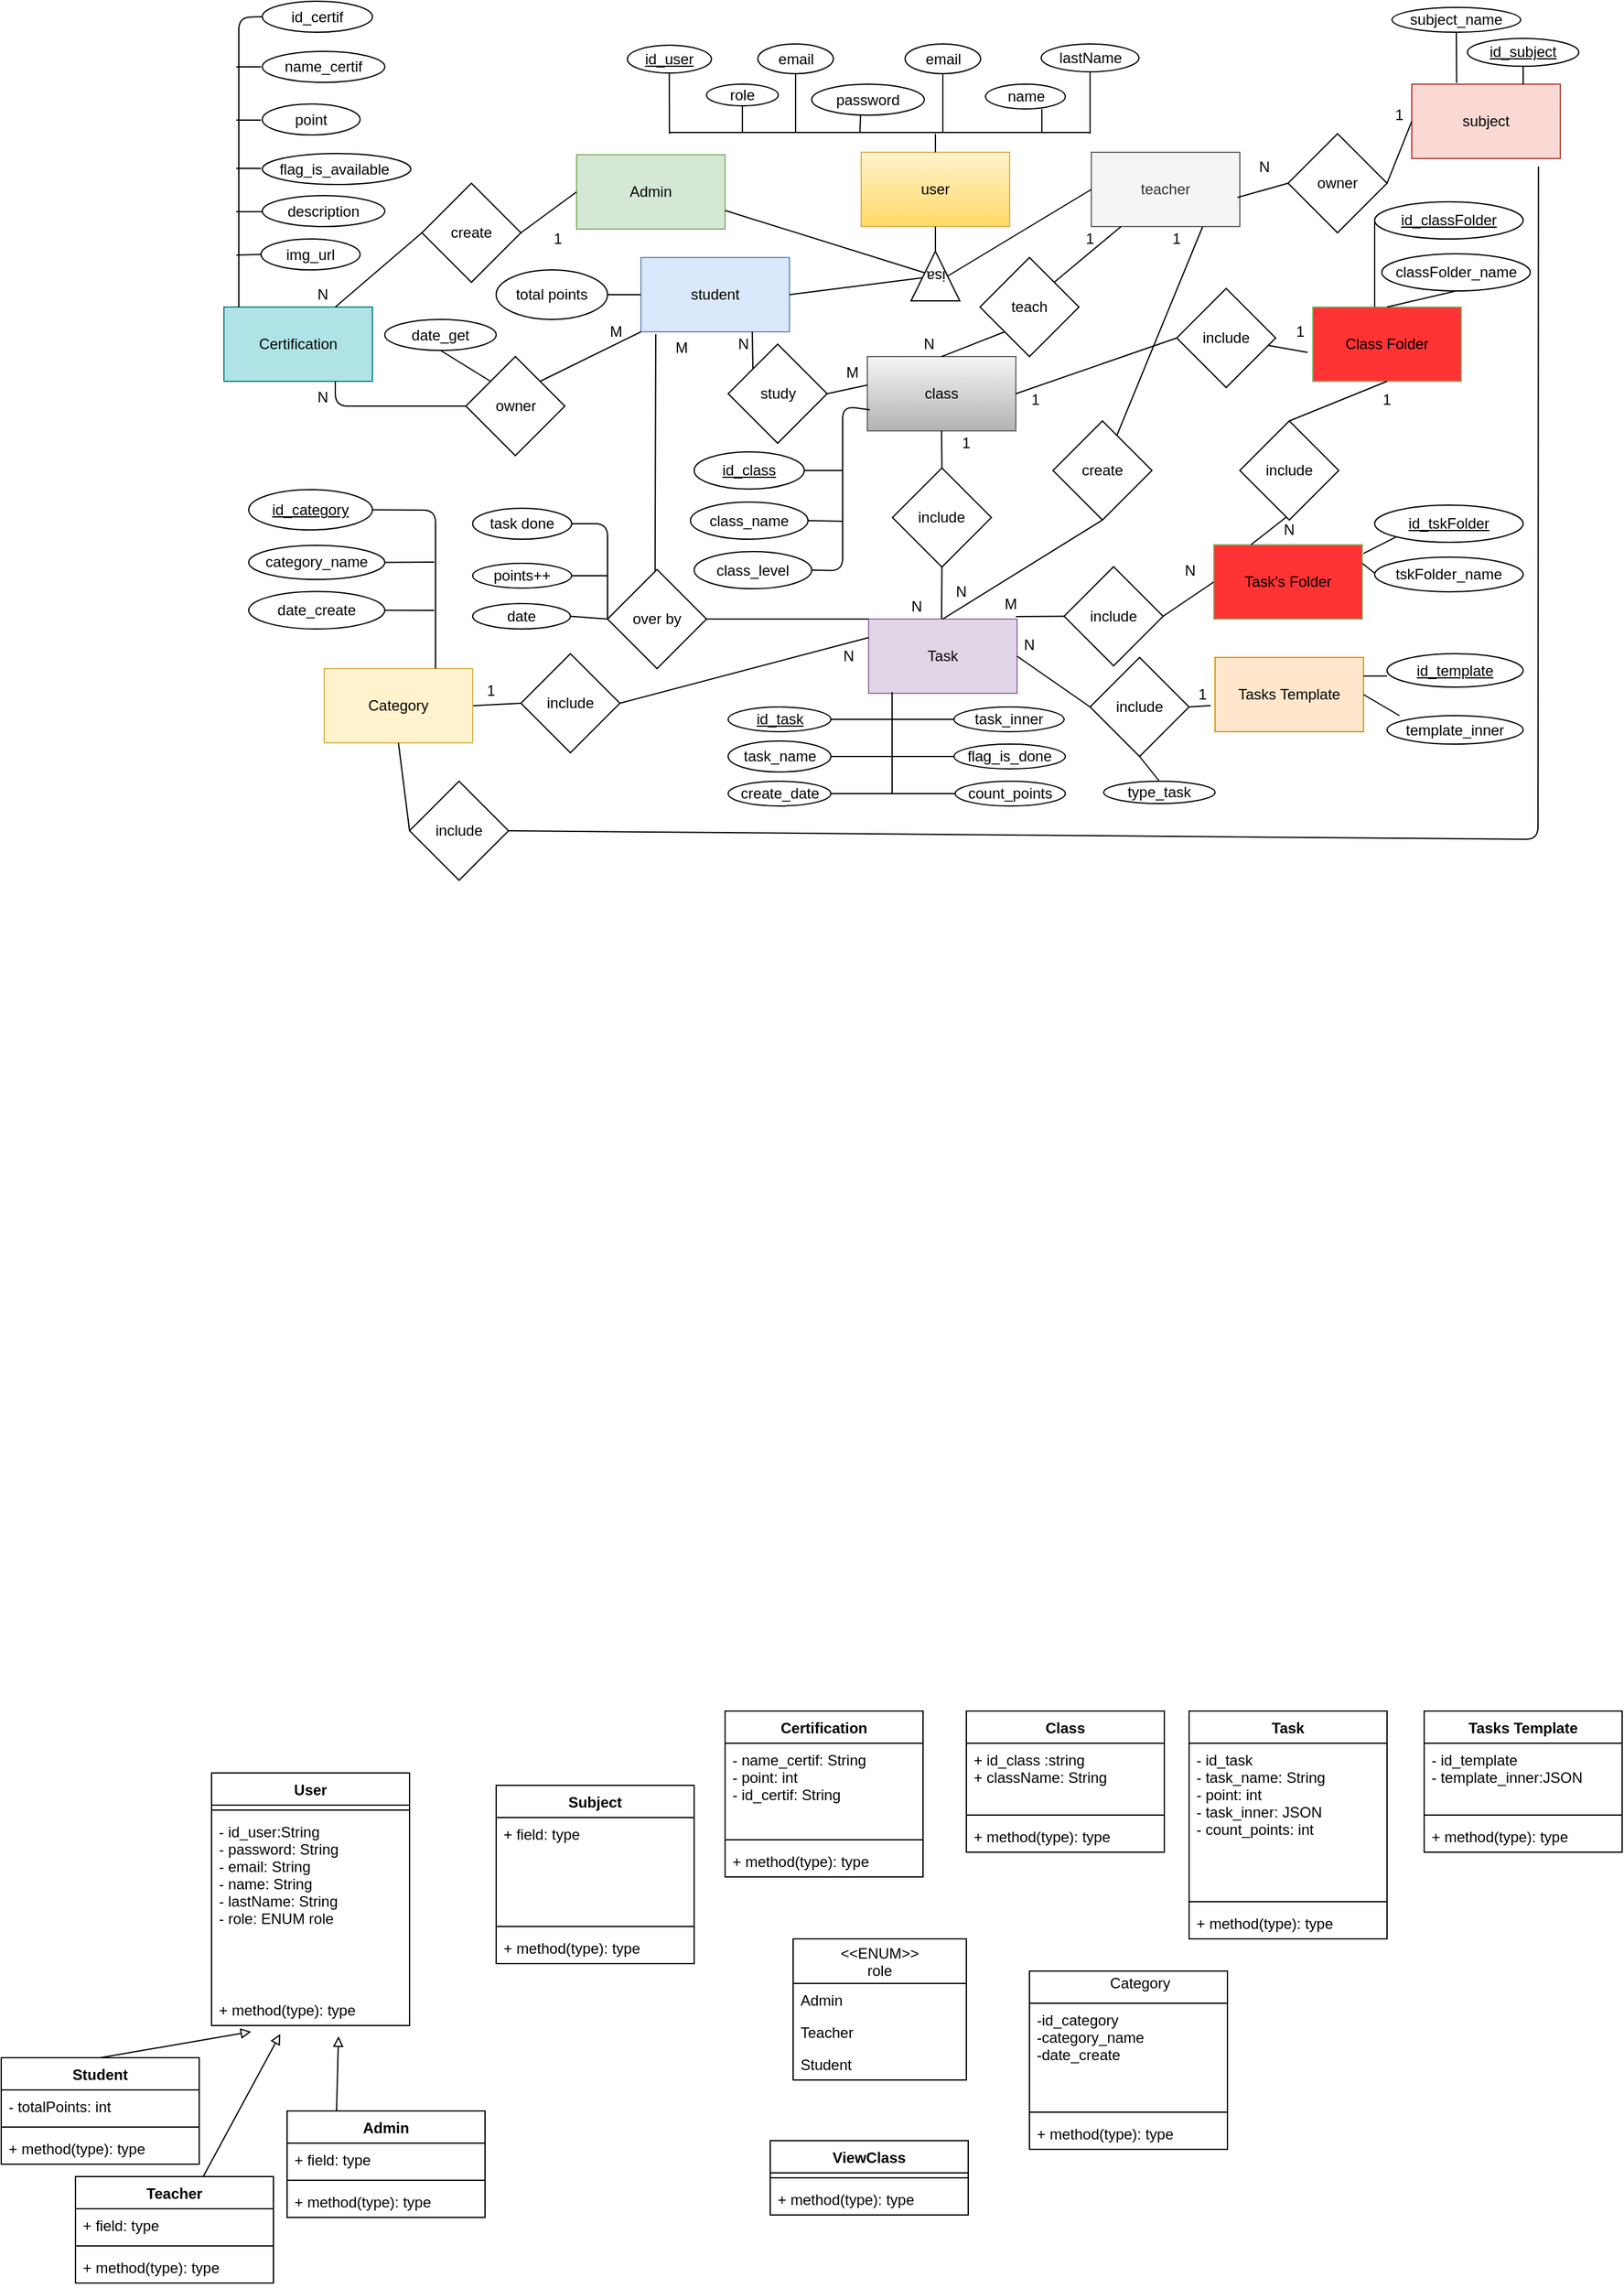 <mxfile version="13.9.9" type="device"><diagram id="citroUXU-4qU1QGH6VNC" name="Page-1"><mxGraphModel dx="2235" dy="1813" grid="1" gridSize="10" guides="1" tooltips="1" connect="1" arrows="1" fold="1" page="1" pageScale="1" pageWidth="850" pageHeight="1100" math="0" shadow="0"><root><mxCell id="0"/><mxCell id="1" parent="0"/><mxCell id="K24zRtOoZntV-3_vi-3j-1" value="User" style="swimlane;fontStyle=1;align=center;verticalAlign=top;childLayout=stackLayout;horizontal=1;startSize=26;horizontalStack=0;resizeParent=1;resizeParentMax=0;resizeLast=0;collapsible=1;marginBottom=0;" parent="1" vertex="1"><mxGeometry x="-70" y="1334" width="160" height="204" as="geometry"/></mxCell><mxCell id="K24zRtOoZntV-3_vi-3j-3" value="" style="line;strokeWidth=1;fillColor=none;align=left;verticalAlign=middle;spacingTop=-1;spacingLeft=3;spacingRight=3;rotatable=0;labelPosition=right;points=[];portConstraint=eastwest;" parent="K24zRtOoZntV-3_vi-3j-1" vertex="1"><mxGeometry y="26" width="160" height="8" as="geometry"/></mxCell><mxCell id="K24zRtOoZntV-3_vi-3j-2" value="- id_user:String&#10;- password: String&#10;- email: String&#10;- name: String&#10;- lastName: String&#10;- role: ENUM role" style="text;strokeColor=none;fillColor=none;align=left;verticalAlign=top;spacingLeft=4;spacingRight=4;overflow=hidden;rotatable=0;points=[[0,0.5],[1,0.5]];portConstraint=eastwest;" parent="K24zRtOoZntV-3_vi-3j-1" vertex="1"><mxGeometry y="34" width="160" height="144" as="geometry"/></mxCell><mxCell id="K24zRtOoZntV-3_vi-3j-4" value="+ method(type): type" style="text;strokeColor=none;fillColor=none;align=left;verticalAlign=top;spacingLeft=4;spacingRight=4;overflow=hidden;rotatable=0;points=[[0,0.5],[1,0.5]];portConstraint=eastwest;" parent="K24zRtOoZntV-3_vi-3j-1" vertex="1"><mxGeometry y="178" width="160" height="26" as="geometry"/></mxCell><mxCell id="K24zRtOoZntV-3_vi-3j-5" value="Student" style="swimlane;fontStyle=1;align=center;verticalAlign=top;childLayout=stackLayout;horizontal=1;startSize=26;horizontalStack=0;resizeParent=1;resizeParentMax=0;resizeLast=0;collapsible=1;marginBottom=0;" parent="1" vertex="1"><mxGeometry x="-240" y="1564" width="160" height="86" as="geometry"/></mxCell><mxCell id="K24zRtOoZntV-3_vi-3j-6" value="- totalPoints: int" style="text;strokeColor=none;fillColor=none;align=left;verticalAlign=top;spacingLeft=4;spacingRight=4;overflow=hidden;rotatable=0;points=[[0,0.5],[1,0.5]];portConstraint=eastwest;" parent="K24zRtOoZntV-3_vi-3j-5" vertex="1"><mxGeometry y="26" width="160" height="26" as="geometry"/></mxCell><mxCell id="K24zRtOoZntV-3_vi-3j-7" value="" style="line;strokeWidth=1;fillColor=none;align=left;verticalAlign=middle;spacingTop=-1;spacingLeft=3;spacingRight=3;rotatable=0;labelPosition=right;points=[];portConstraint=eastwest;" parent="K24zRtOoZntV-3_vi-3j-5" vertex="1"><mxGeometry y="52" width="160" height="8" as="geometry"/></mxCell><mxCell id="K24zRtOoZntV-3_vi-3j-8" value="+ method(type): type" style="text;strokeColor=none;fillColor=none;align=left;verticalAlign=top;spacingLeft=4;spacingRight=4;overflow=hidden;rotatable=0;points=[[0,0.5],[1,0.5]];portConstraint=eastwest;" parent="K24zRtOoZntV-3_vi-3j-5" vertex="1"><mxGeometry y="60" width="160" height="26" as="geometry"/></mxCell><mxCell id="K24zRtOoZntV-3_vi-3j-9" value="Teacher" style="swimlane;fontStyle=1;align=center;verticalAlign=top;childLayout=stackLayout;horizontal=1;startSize=26;horizontalStack=0;resizeParent=1;resizeParentMax=0;resizeLast=0;collapsible=1;marginBottom=0;" parent="1" vertex="1"><mxGeometry x="-180" y="1660" width="160" height="86" as="geometry"/></mxCell><mxCell id="K24zRtOoZntV-3_vi-3j-10" value="+ field: type" style="text;strokeColor=none;fillColor=none;align=left;verticalAlign=top;spacingLeft=4;spacingRight=4;overflow=hidden;rotatable=0;points=[[0,0.5],[1,0.5]];portConstraint=eastwest;" parent="K24zRtOoZntV-3_vi-3j-9" vertex="1"><mxGeometry y="26" width="160" height="26" as="geometry"/></mxCell><mxCell id="K24zRtOoZntV-3_vi-3j-11" value="" style="line;strokeWidth=1;fillColor=none;align=left;verticalAlign=middle;spacingTop=-1;spacingLeft=3;spacingRight=3;rotatable=0;labelPosition=right;points=[];portConstraint=eastwest;" parent="K24zRtOoZntV-3_vi-3j-9" vertex="1"><mxGeometry y="52" width="160" height="8" as="geometry"/></mxCell><mxCell id="K24zRtOoZntV-3_vi-3j-12" value="+ method(type): type" style="text;strokeColor=none;fillColor=none;align=left;verticalAlign=top;spacingLeft=4;spacingRight=4;overflow=hidden;rotatable=0;points=[[0,0.5],[1,0.5]];portConstraint=eastwest;" parent="K24zRtOoZntV-3_vi-3j-9" vertex="1"><mxGeometry y="60" width="160" height="26" as="geometry"/></mxCell><mxCell id="K24zRtOoZntV-3_vi-3j-13" value="Admin" style="swimlane;fontStyle=1;align=center;verticalAlign=top;childLayout=stackLayout;horizontal=1;startSize=26;horizontalStack=0;resizeParent=1;resizeParentMax=0;resizeLast=0;collapsible=1;marginBottom=0;" parent="1" vertex="1"><mxGeometry x="-9" y="1607" width="160" height="86" as="geometry"/></mxCell><mxCell id="K24zRtOoZntV-3_vi-3j-14" value="+ field: type" style="text;strokeColor=none;fillColor=none;align=left;verticalAlign=top;spacingLeft=4;spacingRight=4;overflow=hidden;rotatable=0;points=[[0,0.5],[1,0.5]];portConstraint=eastwest;" parent="K24zRtOoZntV-3_vi-3j-13" vertex="1"><mxGeometry y="26" width="160" height="26" as="geometry"/></mxCell><mxCell id="K24zRtOoZntV-3_vi-3j-15" value="" style="line;strokeWidth=1;fillColor=none;align=left;verticalAlign=middle;spacingTop=-1;spacingLeft=3;spacingRight=3;rotatable=0;labelPosition=right;points=[];portConstraint=eastwest;" parent="K24zRtOoZntV-3_vi-3j-13" vertex="1"><mxGeometry y="52" width="160" height="8" as="geometry"/></mxCell><mxCell id="K24zRtOoZntV-3_vi-3j-16" value="+ method(type): type" style="text;strokeColor=none;fillColor=none;align=left;verticalAlign=top;spacingLeft=4;spacingRight=4;overflow=hidden;rotatable=0;points=[[0,0.5],[1,0.5]];portConstraint=eastwest;" parent="K24zRtOoZntV-3_vi-3j-13" vertex="1"><mxGeometry y="60" width="160" height="26" as="geometry"/></mxCell><mxCell id="K24zRtOoZntV-3_vi-3j-17" value="" style="endArrow=block;html=1;exitX=0.5;exitY=0;exitDx=0;exitDy=0;entryX=0.2;entryY=1.192;entryDx=0;entryDy=0;entryPerimeter=0;endFill=0;" parent="1" source="K24zRtOoZntV-3_vi-3j-5" target="K24zRtOoZntV-3_vi-3j-4" edge="1"><mxGeometry width="50" height="50" relative="1" as="geometry"><mxPoint x="230" y="1624" as="sourcePoint"/><mxPoint x="280" y="1574" as="targetPoint"/></mxGeometry></mxCell><mxCell id="K24zRtOoZntV-3_vi-3j-18" value="" style="endArrow=block;html=1;entryX=0.347;entryY=1.265;entryDx=0;entryDy=0;entryPerimeter=0;endFill=0;" parent="1" source="K24zRtOoZntV-3_vi-3j-9" target="K24zRtOoZntV-3_vi-3j-4" edge="1"><mxGeometry width="50" height="50" relative="1" as="geometry"><mxPoint x="-150" y="1574" as="sourcePoint"/><mxPoint x="-28" y="1472.992" as="targetPoint"/></mxGeometry></mxCell><mxCell id="K24zRtOoZntV-3_vi-3j-19" value="" style="endArrow=block;html=1;exitX=0.25;exitY=0;exitDx=0;exitDy=0;entryX=0.641;entryY=1.337;entryDx=0;entryDy=0;entryPerimeter=0;endFill=0;" parent="1" source="K24zRtOoZntV-3_vi-3j-13" target="K24zRtOoZntV-3_vi-3j-4" edge="1"><mxGeometry width="50" height="50" relative="1" as="geometry"><mxPoint x="-140" y="1584" as="sourcePoint"/><mxPoint x="-18" y="1482.992" as="targetPoint"/></mxGeometry></mxCell><mxCell id="K24zRtOoZntV-3_vi-3j-20" value="Certification" style="swimlane;fontStyle=1;align=center;verticalAlign=top;childLayout=stackLayout;horizontal=1;startSize=26;horizontalStack=0;resizeParent=1;resizeParentMax=0;resizeLast=0;collapsible=1;marginBottom=0;" parent="1" vertex="1"><mxGeometry x="345" y="1284" width="160" height="134" as="geometry"/></mxCell><mxCell id="K24zRtOoZntV-3_vi-3j-21" value="- name_certif: String&#10;- point: int&#10;- id_certif: String&#10;&#10;&#10;" style="text;strokeColor=none;fillColor=none;align=left;verticalAlign=top;spacingLeft=4;spacingRight=4;overflow=hidden;rotatable=0;points=[[0,0.5],[1,0.5]];portConstraint=eastwest;" parent="K24zRtOoZntV-3_vi-3j-20" vertex="1"><mxGeometry y="26" width="160" height="74" as="geometry"/></mxCell><mxCell id="K24zRtOoZntV-3_vi-3j-22" value="" style="line;strokeWidth=1;fillColor=none;align=left;verticalAlign=middle;spacingTop=-1;spacingLeft=3;spacingRight=3;rotatable=0;labelPosition=right;points=[];portConstraint=eastwest;" parent="K24zRtOoZntV-3_vi-3j-20" vertex="1"><mxGeometry y="100" width="160" height="8" as="geometry"/></mxCell><mxCell id="K24zRtOoZntV-3_vi-3j-23" value="+ method(type): type" style="text;strokeColor=none;fillColor=none;align=left;verticalAlign=top;spacingLeft=4;spacingRight=4;overflow=hidden;rotatable=0;points=[[0,0.5],[1,0.5]];portConstraint=eastwest;" parent="K24zRtOoZntV-3_vi-3j-20" vertex="1"><mxGeometry y="108" width="160" height="26" as="geometry"/></mxCell><mxCell id="K24zRtOoZntV-3_vi-3j-24" value="Class" style="swimlane;fontStyle=1;align=center;verticalAlign=top;childLayout=stackLayout;horizontal=1;startSize=26;horizontalStack=0;resizeParent=1;resizeParentMax=0;resizeLast=0;collapsible=1;marginBottom=0;" parent="1" vertex="1"><mxGeometry x="540" y="1284" width="160" height="114" as="geometry"/></mxCell><mxCell id="K24zRtOoZntV-3_vi-3j-25" value="+ id_class :string&#10;+ className: String&#10;&#10;" style="text;strokeColor=none;fillColor=none;align=left;verticalAlign=top;spacingLeft=4;spacingRight=4;overflow=hidden;rotatable=0;points=[[0,0.5],[1,0.5]];portConstraint=eastwest;" parent="K24zRtOoZntV-3_vi-3j-24" vertex="1"><mxGeometry y="26" width="160" height="54" as="geometry"/></mxCell><mxCell id="K24zRtOoZntV-3_vi-3j-26" value="" style="line;strokeWidth=1;fillColor=none;align=left;verticalAlign=middle;spacingTop=-1;spacingLeft=3;spacingRight=3;rotatable=0;labelPosition=right;points=[];portConstraint=eastwest;" parent="K24zRtOoZntV-3_vi-3j-24" vertex="1"><mxGeometry y="80" width="160" height="8" as="geometry"/></mxCell><mxCell id="K24zRtOoZntV-3_vi-3j-27" value="+ method(type): type" style="text;strokeColor=none;fillColor=none;align=left;verticalAlign=top;spacingLeft=4;spacingRight=4;overflow=hidden;rotatable=0;points=[[0,0.5],[1,0.5]];portConstraint=eastwest;" parent="K24zRtOoZntV-3_vi-3j-24" vertex="1"><mxGeometry y="88" width="160" height="26" as="geometry"/></mxCell><mxCell id="K24zRtOoZntV-3_vi-3j-28" value="Task" style="swimlane;fontStyle=1;align=center;verticalAlign=top;childLayout=stackLayout;horizontal=1;startSize=26;horizontalStack=0;resizeParent=1;resizeParentMax=0;resizeLast=0;collapsible=1;marginBottom=0;" parent="1" vertex="1"><mxGeometry x="720" y="1284" width="160" height="184" as="geometry"/></mxCell><mxCell id="K24zRtOoZntV-3_vi-3j-29" value="- id_task&#10;- task_name: String&#10;- point: int&#10;- task_inner: JSON&#10;- count_points: int" style="text;strokeColor=none;fillColor=none;align=left;verticalAlign=top;spacingLeft=4;spacingRight=4;overflow=hidden;rotatable=0;points=[[0,0.5],[1,0.5]];portConstraint=eastwest;" parent="K24zRtOoZntV-3_vi-3j-28" vertex="1"><mxGeometry y="26" width="160" height="124" as="geometry"/></mxCell><mxCell id="K24zRtOoZntV-3_vi-3j-30" value="" style="line;strokeWidth=1;fillColor=none;align=left;verticalAlign=middle;spacingTop=-1;spacingLeft=3;spacingRight=3;rotatable=0;labelPosition=right;points=[];portConstraint=eastwest;" parent="K24zRtOoZntV-3_vi-3j-28" vertex="1"><mxGeometry y="150" width="160" height="8" as="geometry"/></mxCell><mxCell id="K24zRtOoZntV-3_vi-3j-31" value="+ method(type): type" style="text;strokeColor=none;fillColor=none;align=left;verticalAlign=top;spacingLeft=4;spacingRight=4;overflow=hidden;rotatable=0;points=[[0,0.5],[1,0.5]];portConstraint=eastwest;" parent="K24zRtOoZntV-3_vi-3j-28" vertex="1"><mxGeometry y="158" width="160" height="26" as="geometry"/></mxCell><mxCell id="K24zRtOoZntV-3_vi-3j-32" value="Tasks Template" style="swimlane;fontStyle=1;align=center;verticalAlign=top;childLayout=stackLayout;horizontal=1;startSize=26;horizontalStack=0;resizeParent=1;resizeParentMax=0;resizeLast=0;collapsible=1;marginBottom=0;" parent="1" vertex="1"><mxGeometry x="910" y="1284" width="160" height="114" as="geometry"/></mxCell><mxCell id="K24zRtOoZntV-3_vi-3j-33" value="- id_template&#10;- template_inner:JSON" style="text;strokeColor=none;fillColor=none;align=left;verticalAlign=top;spacingLeft=4;spacingRight=4;overflow=hidden;rotatable=0;points=[[0,0.5],[1,0.5]];portConstraint=eastwest;" parent="K24zRtOoZntV-3_vi-3j-32" vertex="1"><mxGeometry y="26" width="160" height="54" as="geometry"/></mxCell><mxCell id="K24zRtOoZntV-3_vi-3j-34" value="" style="line;strokeWidth=1;fillColor=none;align=left;verticalAlign=middle;spacingTop=-1;spacingLeft=3;spacingRight=3;rotatable=0;labelPosition=right;points=[];portConstraint=eastwest;" parent="K24zRtOoZntV-3_vi-3j-32" vertex="1"><mxGeometry y="80" width="160" height="8" as="geometry"/></mxCell><mxCell id="K24zRtOoZntV-3_vi-3j-35" value="+ method(type): type" style="text;strokeColor=none;fillColor=none;align=left;verticalAlign=top;spacingLeft=4;spacingRight=4;overflow=hidden;rotatable=0;points=[[0,0.5],[1,0.5]];portConstraint=eastwest;" parent="K24zRtOoZntV-3_vi-3j-32" vertex="1"><mxGeometry y="88" width="160" height="26" as="geometry"/></mxCell><mxCell id="K24zRtOoZntV-3_vi-3j-36" value="Subject" style="swimlane;fontStyle=1;align=center;verticalAlign=top;childLayout=stackLayout;horizontal=1;startSize=26;horizontalStack=0;resizeParent=1;resizeParentMax=0;resizeLast=0;collapsible=1;marginBottom=0;" parent="1" vertex="1"><mxGeometry x="160" y="1344" width="160" height="144" as="geometry"/></mxCell><mxCell id="K24zRtOoZntV-3_vi-3j-37" value="+ field: type" style="text;strokeColor=none;fillColor=none;align=left;verticalAlign=top;spacingLeft=4;spacingRight=4;overflow=hidden;rotatable=0;points=[[0,0.5],[1,0.5]];portConstraint=eastwest;" parent="K24zRtOoZntV-3_vi-3j-36" vertex="1"><mxGeometry y="26" width="160" height="84" as="geometry"/></mxCell><mxCell id="K24zRtOoZntV-3_vi-3j-38" value="" style="line;strokeWidth=1;fillColor=none;align=left;verticalAlign=middle;spacingTop=-1;spacingLeft=3;spacingRight=3;rotatable=0;labelPosition=right;points=[];portConstraint=eastwest;" parent="K24zRtOoZntV-3_vi-3j-36" vertex="1"><mxGeometry y="110" width="160" height="8" as="geometry"/></mxCell><mxCell id="K24zRtOoZntV-3_vi-3j-39" value="+ method(type): type" style="text;strokeColor=none;fillColor=none;align=left;verticalAlign=top;spacingLeft=4;spacingRight=4;overflow=hidden;rotatable=0;points=[[0,0.5],[1,0.5]];portConstraint=eastwest;" parent="K24zRtOoZntV-3_vi-3j-36" vertex="1"><mxGeometry y="118" width="160" height="26" as="geometry"/></mxCell><mxCell id="K24zRtOoZntV-3_vi-3j-40" value="&lt;&lt;ENUM&gt;&gt;&#10;role" style="swimlane;fontStyle=0;childLayout=stackLayout;horizontal=1;startSize=36;fillColor=none;horizontalStack=0;resizeParent=1;resizeParentMax=0;resizeLast=0;collapsible=1;marginBottom=0;" parent="1" vertex="1"><mxGeometry x="400" y="1468" width="140" height="114" as="geometry"/></mxCell><mxCell id="K24zRtOoZntV-3_vi-3j-41" value="Admin" style="text;strokeColor=none;fillColor=none;align=left;verticalAlign=top;spacingLeft=4;spacingRight=4;overflow=hidden;rotatable=0;points=[[0,0.5],[1,0.5]];portConstraint=eastwest;" parent="K24zRtOoZntV-3_vi-3j-40" vertex="1"><mxGeometry y="36" width="140" height="26" as="geometry"/></mxCell><mxCell id="K24zRtOoZntV-3_vi-3j-42" value="Teacher" style="text;strokeColor=none;fillColor=none;align=left;verticalAlign=top;spacingLeft=4;spacingRight=4;overflow=hidden;rotatable=0;points=[[0,0.5],[1,0.5]];portConstraint=eastwest;" parent="K24zRtOoZntV-3_vi-3j-40" vertex="1"><mxGeometry y="62" width="140" height="26" as="geometry"/></mxCell><mxCell id="K24zRtOoZntV-3_vi-3j-43" value="Student" style="text;strokeColor=none;fillColor=none;align=left;verticalAlign=top;spacingLeft=4;spacingRight=4;overflow=hidden;rotatable=0;points=[[0,0.5],[1,0.5]];portConstraint=eastwest;" parent="K24zRtOoZntV-3_vi-3j-40" vertex="1"><mxGeometry y="88" width="140" height="26" as="geometry"/></mxCell><mxCell id="Fzkybpw-dfH8qvvgGlZj-28" value="" style="swimlane;fontStyle=1;align=center;verticalAlign=top;childLayout=stackLayout;horizontal=1;startSize=26;horizontalStack=0;resizeParent=1;resizeParentMax=0;resizeLast=0;collapsible=1;marginBottom=0;" parent="1" vertex="1"><mxGeometry x="591" y="1494" width="160" height="144" as="geometry"/></mxCell><mxCell id="Fzkybpw-dfH8qvvgGlZj-29" value="-id_category&#10;-category_name&#10;-date_create" style="text;strokeColor=none;fillColor=none;align=left;verticalAlign=top;spacingLeft=4;spacingRight=4;overflow=hidden;rotatable=0;points=[[0,0.5],[1,0.5]];portConstraint=eastwest;" parent="Fzkybpw-dfH8qvvgGlZj-28" vertex="1"><mxGeometry y="26" width="160" height="84" as="geometry"/></mxCell><mxCell id="Fzkybpw-dfH8qvvgGlZj-30" value="" style="line;strokeWidth=1;fillColor=none;align=left;verticalAlign=middle;spacingTop=-1;spacingLeft=3;spacingRight=3;rotatable=0;labelPosition=right;points=[];portConstraint=eastwest;" parent="Fzkybpw-dfH8qvvgGlZj-28" vertex="1"><mxGeometry y="110" width="160" height="8" as="geometry"/></mxCell><mxCell id="Fzkybpw-dfH8qvvgGlZj-31" value="+ method(type): type" style="text;strokeColor=none;fillColor=none;align=left;verticalAlign=top;spacingLeft=4;spacingRight=4;overflow=hidden;rotatable=0;points=[[0,0.5],[1,0.5]];portConstraint=eastwest;" parent="Fzkybpw-dfH8qvvgGlZj-28" vertex="1"><mxGeometry y="118" width="160" height="26" as="geometry"/></mxCell><mxCell id="Fzkybpw-dfH8qvvgGlZj-32" value="Category" style="text;html=1;align=center;verticalAlign=middle;resizable=0;points=[];autosize=1;" parent="1" vertex="1"><mxGeometry x="650" y="1494" width="60" height="20" as="geometry"/></mxCell><mxCell id="KqQPw_3xx_vF-DBAh_zQ-1" value="ViewClass" style="swimlane;fontStyle=1;align=center;verticalAlign=top;childLayout=stackLayout;horizontal=1;startSize=26;horizontalStack=0;resizeParent=1;resizeParentMax=0;resizeLast=0;collapsible=1;marginBottom=0;" parent="1" vertex="1"><mxGeometry x="381.5" y="1631" width="160" height="60" as="geometry"/></mxCell><mxCell id="KqQPw_3xx_vF-DBAh_zQ-3" value="" style="line;strokeWidth=1;fillColor=none;align=left;verticalAlign=middle;spacingTop=-1;spacingLeft=3;spacingRight=3;rotatable=0;labelPosition=right;points=[];portConstraint=eastwest;" parent="KqQPw_3xx_vF-DBAh_zQ-1" vertex="1"><mxGeometry y="26" width="160" height="8" as="geometry"/></mxCell><mxCell id="KqQPw_3xx_vF-DBAh_zQ-4" value="+ method(type): type" style="text;strokeColor=none;fillColor=none;align=left;verticalAlign=top;spacingLeft=4;spacingRight=4;overflow=hidden;rotatable=0;points=[[0,0.5],[1,0.5]];portConstraint=eastwest;" parent="KqQPw_3xx_vF-DBAh_zQ-1" vertex="1"><mxGeometry y="34" width="160" height="26" as="geometry"/></mxCell><mxCell id="GWb6KoNu6GUE-jt_XB-O-1" value="student" style="rounded=0;whiteSpace=wrap;html=1;fillColor=#dae8fc;strokeColor=#6c8ebf;" parent="1" vertex="1"><mxGeometry x="277" y="110" width="120" height="60" as="geometry"/></mxCell><mxCell id="GWb6KoNu6GUE-jt_XB-O-2" value="teacher" style="rounded=0;whiteSpace=wrap;html=1;fillColor=#f5f5f5;strokeColor=#666666;fontColor=#333333;" parent="1" vertex="1"><mxGeometry x="641" y="25" width="120" height="60" as="geometry"/></mxCell><mxCell id="GWb6KoNu6GUE-jt_XB-O-3" value="&lt;p style=&quot;margin: 0in ; font-family: &amp;#34;calibri&amp;#34; ; font-size: 12.0pt&quot;&gt;&lt;br&gt;&lt;/p&gt;" style="text;whiteSpace=wrap;html=1;" parent="1" vertex="1"><mxGeometry x="51" y="110" width="90" height="30" as="geometry"/></mxCell><mxCell id="GWb6KoNu6GUE-jt_XB-O-5" value="password" style="ellipse;whiteSpace=wrap;html=1;" parent="1" vertex="1"><mxGeometry x="415" y="-30" width="91" height="25" as="geometry"/></mxCell><mxCell id="GWb6KoNu6GUE-jt_XB-O-6" value="email" style="ellipse;whiteSpace=wrap;html=1;" parent="1" vertex="1"><mxGeometry x="490.5" y="-62.5" width="61" height="24" as="geometry"/></mxCell><mxCell id="GWb6KoNu6GUE-jt_XB-O-7" value="lastName" style="ellipse;whiteSpace=wrap;html=1;" parent="1" vertex="1"><mxGeometry x="600.5" y="-62.5" width="79" height="22.5" as="geometry"/></mxCell><mxCell id="GWb6KoNu6GUE-jt_XB-O-8" value="name" style="ellipse;whiteSpace=wrap;html=1;" parent="1" vertex="1"><mxGeometry x="555.5" y="-30" width="64.5" height="20" as="geometry"/></mxCell><mxCell id="GWb6KoNu6GUE-jt_XB-O-9" value="user" style="rounded=0;whiteSpace=wrap;html=1;gradientColor=#ffd966;fillColor=#fff2cc;strokeColor=#d6b656;" parent="1" vertex="1"><mxGeometry x="455" y="25" width="120" height="60" as="geometry"/></mxCell><mxCell id="GWb6KoNu6GUE-jt_XB-O-10" value="isa" style="triangle;whiteSpace=wrap;html=1;rotation=-180;direction=south;" parent="1" vertex="1"><mxGeometry x="495.3" y="105" width="39.4" height="40" as="geometry"/></mxCell><mxCell id="GWb6KoNu6GUE-jt_XB-O-11" value="" style="endArrow=none;html=1;exitX=1;exitY=0.5;exitDx=0;exitDy=0;entryX=0.5;entryY=1;entryDx=0;entryDy=0;" parent="1" source="GWb6KoNu6GUE-jt_XB-O-10" target="GWb6KoNu6GUE-jt_XB-O-9" edge="1"><mxGeometry width="50" height="50" relative="1" as="geometry"><mxPoint x="340" y="90" as="sourcePoint"/><mxPoint x="510" y="130" as="targetPoint"/><Array as="points"/></mxGeometry></mxCell><mxCell id="GWb6KoNu6GUE-jt_XB-O-12" value="" style="endArrow=none;html=1;exitX=1;exitY=0.5;exitDx=0;exitDy=0;" parent="1" source="GWb6KoNu6GUE-jt_XB-O-1" target="GWb6KoNu6GUE-jt_XB-O-10" edge="1"><mxGeometry width="50" height="50" relative="1" as="geometry"><mxPoint x="260" y="130" as="sourcePoint"/><mxPoint x="430" y="50" as="targetPoint"/></mxGeometry></mxCell><mxCell id="GWb6KoNu6GUE-jt_XB-O-13" value="Task" style="rounded=0;whiteSpace=wrap;html=1;fillColor=#e1d5e7;strokeColor=#9673a6;" parent="1" vertex="1"><mxGeometry x="461" y="402" width="120" height="60" as="geometry"/></mxCell><mxCell id="GWb6KoNu6GUE-jt_XB-O-14" value="id_task&lt;span style=&quot;color: rgba(0 , 0 , 0 , 0) ; font-family: monospace ; font-size: 0px&quot;&gt;%3CmxGraphModel%3E%3Croot%3E%3CmxCell%20id%3D%220%22%2F%3E%3CmxCell%20id%3D%221%22%20parent%3D%220%22%2F%3E%3CmxCell%20id%3D%222%22%20value%3D%22id_student%22%20style%3D%22ellipse%3BwhiteSpace%3Dwrap%3Bhtml%3D1%3B%22%20vertex%3D%221%22%20parent%3D%221%22%3E%3CmxGeometry%20x%3D%2221%22%20y%3D%22120%22%20width%3D%22120%22%20height%3D%2240%22%20as%3D%22geometry%22%2F%3E%3C%2FmxCell%3E%3C%2Froot%3E%3C%2FmxGraphModel%3E&lt;/span&gt;&lt;span style=&quot;color: rgba(0 , 0 , 0 , 0) ; font-family: monospace ; font-size: 0px&quot;&gt;%3CmxGraphModel%3E%3Croot%3E%3CmxCell%20id%3D%220%22%2F%3E%3CmxCell%20id%3D%221%22%20parent%3D%220%22%2F%3E%3CmxCell%20id%3D%222%22%20value%3D%22id_student%22%20style%3D%22ellipse%3BwhiteSpace%3Dwrap%3Bhtml%3D1%3B%22%20vertex%3D%221%22%20parent%3D%221%22%3E%3CmxGeometry%20x%3D%2221%22%20y%3D%22120%22%20width%3D%22120%22%20height%3D%2240%22%20as%3D%22geometry%22%2F%3E%3C%2FmxCell%3E%3C%2Froot%3E%3C%2FmxGraphModel%3E&lt;/span&gt;&lt;span style=&quot;color: rgba(0 , 0 , 0 , 0) ; font-family: monospace ; font-size: 0px&quot;&gt;%3CmxGraphModel%3E%3Croot%3E%3CmxCell%20id%3D%220%22%2F%3E%3CmxCell%20id%3D%221%22%20parent%3D%220%22%2F%3E%3CmxCell%20id%3D%222%22%20value%3D%22id_student%22%20style%3D%22ellipse%3BwhiteSpace%3Dwrap%3Bhtml%3D1%3B%22%20vertex%3D%221%22%20parent%3D%221%22%3E%3CmxGeometry%20x%3D%2221%22%20y%3D%22120%22%20width%3D%22120%22%20height%3D%2240%22%20as%3D%22geometry%22%2F%3E%3C%2FmxCell%3E%3C%2Froot%3E%3C%2FmxGraphModel%3E&lt;/span&gt;" style="ellipse;whiteSpace=wrap;html=1;fontStyle=4" parent="1" vertex="1"><mxGeometry x="347.5" y="473" width="83" height="20" as="geometry"/></mxCell><mxCell id="GWb6KoNu6GUE-jt_XB-O-15" value="task_name" style="ellipse;whiteSpace=wrap;html=1;" parent="1" vertex="1"><mxGeometry x="347.5" y="500.5" width="83" height="25" as="geometry"/></mxCell><mxCell id="GWb6KoNu6GUE-jt_XB-O-16" value="task_inner" style="ellipse;whiteSpace=wrap;html=1;" parent="1" vertex="1"><mxGeometry x="530" y="473" width="89" height="20" as="geometry"/></mxCell><mxCell id="GWb6KoNu6GUE-jt_XB-O-17" value="Tasks Template" style="rounded=0;whiteSpace=wrap;html=1;fillColor=#ffe6cc;strokeColor=#d79b00;" parent="1" vertex="1"><mxGeometry x="741" y="433" width="120" height="60" as="geometry"/></mxCell><mxCell id="GWb6KoNu6GUE-jt_XB-O-18" value="id_template" style="ellipse;whiteSpace=wrap;html=1;fontStyle=4" parent="1" vertex="1"><mxGeometry x="880" y="430" width="110" height="27" as="geometry"/></mxCell><mxCell id="GWb6KoNu6GUE-jt_XB-O-19" value="template_inner" style="ellipse;whiteSpace=wrap;html=1;" parent="1" vertex="1"><mxGeometry x="880" y="480" width="110" height="23" as="geometry"/></mxCell><mxCell id="GWb6KoNu6GUE-jt_XB-O-20" value="subject" style="rounded=0;whiteSpace=wrap;html=1;fillColor=#fad9d5;strokeColor=#ae4132;" parent="1" vertex="1"><mxGeometry x="900" y="-30" width="120" height="60" as="geometry"/></mxCell><mxCell id="GWb6KoNu6GUE-jt_XB-O-21" value="id_subject" style="ellipse;whiteSpace=wrap;html=1;fontStyle=4" parent="1" vertex="1"><mxGeometry x="945" y="-67" width="90" height="22.5" as="geometry"/></mxCell><mxCell id="GWb6KoNu6GUE-jt_XB-O-22" value="subject_name" style="ellipse;whiteSpace=wrap;html=1;" parent="1" vertex="1"><mxGeometry x="884" y="-92" width="104" height="20" as="geometry"/></mxCell><mxCell id="GWb6KoNu6GUE-jt_XB-O-23" value="total points" style="ellipse;whiteSpace=wrap;html=1;" parent="1" vertex="1"><mxGeometry x="160" y="120" width="90" height="40" as="geometry"/></mxCell><mxCell id="GWb6KoNu6GUE-jt_XB-O-24" value="Admin" style="rounded=0;whiteSpace=wrap;html=1;fillColor=#d5e8d4;strokeColor=#82b366;" parent="1" vertex="1"><mxGeometry x="225" y="27" width="120" height="60" as="geometry"/></mxCell><mxCell id="GWb6KoNu6GUE-jt_XB-O-25" value="Certification" style="rounded=0;whiteSpace=wrap;html=1;fillColor=#b0e3e6;strokeColor=#0e8088;" parent="1" vertex="1"><mxGeometry x="-60" y="150" width="120" height="60" as="geometry"/></mxCell><mxCell id="GWb6KoNu6GUE-jt_XB-O-26" value="class" style="rounded=0;whiteSpace=wrap;html=1;gradientColor=#b3b3b3;fillColor=#f5f5f5;strokeColor=#666666;" parent="1" vertex="1"><mxGeometry x="460" y="190" width="120" height="60" as="geometry"/></mxCell><mxCell id="GWb6KoNu6GUE-jt_XB-O-27" value="&lt;u&gt;id_class&lt;/u&gt;" style="ellipse;whiteSpace=wrap;html=1;" parent="1" vertex="1"><mxGeometry x="320" y="267" width="89" height="30" as="geometry"/></mxCell><mxCell id="GWb6KoNu6GUE-jt_XB-O-28" value="class_name" style="ellipse;whiteSpace=wrap;html=1;" parent="1" vertex="1"><mxGeometry x="317" y="307.5" width="95" height="30" as="geometry"/></mxCell><mxCell id="GWb6KoNu6GUE-jt_XB-O-29" value="type_task" style="ellipse;whiteSpace=wrap;html=1;" parent="1" vertex="1"><mxGeometry x="651" y="533" width="90" height="18" as="geometry"/></mxCell><mxCell id="GWb6KoNu6GUE-jt_XB-O-30" value="" style="endArrow=none;html=1;" parent="1" target="GWb6KoNu6GUE-jt_XB-O-6" edge="1"><mxGeometry width="50" height="50" relative="1" as="geometry"><mxPoint x="521" y="9" as="sourcePoint"/><mxPoint x="596.5" y="-139" as="targetPoint"/></mxGeometry></mxCell><mxCell id="GWb6KoNu6GUE-jt_XB-O-31" value="" style="endArrow=none;html=1;exitX=0.5;exitY=1;exitDx=0;exitDy=0;" parent="1" source="8-bcMM5id6f67Cfw-4Za-11" edge="1"><mxGeometry width="50" height="50" relative="1" as="geometry"><mxPoint x="400.024" y="-41.476" as="sourcePoint"/><mxPoint x="402" y="9" as="targetPoint"/></mxGeometry></mxCell><mxCell id="GWb6KoNu6GUE-jt_XB-O-32" value="" style="endArrow=none;html=1;exitX=0.434;exitY=0.983;exitDx=0;exitDy=0;exitPerimeter=0;" parent="1" source="GWb6KoNu6GUE-jt_XB-O-5" edge="1"><mxGeometry width="50" height="50" relative="1" as="geometry"><mxPoint x="454" y="-8" as="sourcePoint"/><mxPoint x="454" y="9" as="targetPoint"/></mxGeometry></mxCell><mxCell id="GWb6KoNu6GUE-jt_XB-O-33" value="" style="endArrow=none;html=1;entryX=0.5;entryY=1;entryDx=0;entryDy=0;" parent="1" target="GWb6KoNu6GUE-jt_XB-O-7" edge="1"><mxGeometry width="50" height="50" relative="1" as="geometry"><mxPoint x="640" y="10" as="sourcePoint"/><mxPoint x="584.5" y="-117" as="targetPoint"/></mxGeometry></mxCell><mxCell id="GWb6KoNu6GUE-jt_XB-O-34" value="" style="endArrow=none;html=1;entryX=0;entryY=0.5;entryDx=0;entryDy=0;exitX=0.5;exitY=1;exitDx=0;exitDy=0;" parent="1" source="GWb6KoNu6GUE-jt_XB-O-10" target="GWb6KoNu6GUE-jt_XB-O-2" edge="1"><mxGeometry width="50" height="50" relative="1" as="geometry"><mxPoint x="500" y="290" as="sourcePoint"/><mxPoint x="550" y="240" as="targetPoint"/></mxGeometry></mxCell><mxCell id="GWb6KoNu6GUE-jt_XB-O-35" value="" style="endArrow=none;html=1;exitX=1;exitY=0.5;exitDx=0;exitDy=0;entryX=0;entryY=0.5;entryDx=0;entryDy=0;" parent="1" source="GWb6KoNu6GUE-jt_XB-O-23" target="GWb6KoNu6GUE-jt_XB-O-1" edge="1"><mxGeometry width="50" height="50" relative="1" as="geometry"><mxPoint x="500" y="290" as="sourcePoint"/><mxPoint x="307" y="223" as="targetPoint"/></mxGeometry></mxCell><mxCell id="GWb6KoNu6GUE-jt_XB-O-36" value="" style="endArrow=none;html=1;exitX=0.5;exitY=0;exitDx=0;exitDy=0;entryX=1;entryY=1;entryDx=0;entryDy=0;" parent="1" source="GWb6KoNu6GUE-jt_XB-O-26" target="GWb6KoNu6GUE-jt_XB-O-61" edge="1"><mxGeometry width="50" height="50" relative="1" as="geometry"><mxPoint x="630" y="370" as="sourcePoint"/><mxPoint x="526.687" y="346.177" as="targetPoint"/></mxGeometry></mxCell><mxCell id="GWb6KoNu6GUE-jt_XB-O-37" value="" style="endArrow=none;html=1;entryX=1;entryY=0.5;entryDx=0;entryDy=0;" parent="1" target="GWb6KoNu6GUE-jt_XB-O-27" edge="1"><mxGeometry width="50" height="50" relative="1" as="geometry"><mxPoint x="440" y="282" as="sourcePoint"/><mxPoint x="420" y="410" as="targetPoint"/></mxGeometry></mxCell><mxCell id="GWb6KoNu6GUE-jt_XB-O-38" value="" style="endArrow=none;html=1;entryX=1;entryY=0.5;entryDx=0;entryDy=0;" parent="1" target="GWb6KoNu6GUE-jt_XB-O-28" edge="1"><mxGeometry width="50" height="50" relative="1" as="geometry"><mxPoint x="440" y="323" as="sourcePoint"/><mxPoint x="580" y="420" as="targetPoint"/><Array as="points"/></mxGeometry></mxCell><mxCell id="GWb6KoNu6GUE-jt_XB-O-39" value="" style="endArrow=none;html=1;exitX=1;exitY=0.5;exitDx=0;exitDy=0;" parent="1" source="GWb6KoNu6GUE-jt_XB-O-60" edge="1"><mxGeometry width="50" height="50" relative="1" as="geometry"><mxPoint x="422.5" y="357.5" as="sourcePoint"/><mxPoint x="460" y="213" as="targetPoint"/></mxGeometry></mxCell><mxCell id="GWb6KoNu6GUE-jt_XB-O-40" value="" style="endArrow=none;html=1;entryX=0;entryY=0;entryDx=0;entryDy=0;exitX=0.75;exitY=1;exitDx=0;exitDy=0;" parent="1" source="GWb6KoNu6GUE-jt_XB-O-1" target="GWb6KoNu6GUE-jt_XB-O-60" edge="1"><mxGeometry width="50" height="50" relative="1" as="geometry"><mxPoint x="422" y="230" as="sourcePoint"/><mxPoint x="389.32" y="332.23" as="targetPoint"/><Array as="points"/></mxGeometry></mxCell><mxCell id="GWb6KoNu6GUE-jt_XB-O-41" value="" style="endArrow=none;html=1;entryX=1;entryY=0.75;entryDx=0;entryDy=0;" parent="1" source="GWb6KoNu6GUE-jt_XB-O-10" target="GWb6KoNu6GUE-jt_XB-O-24" edge="1"><mxGeometry width="50" height="50" relative="1" as="geometry"><mxPoint x="650" y="170" as="sourcePoint"/><mxPoint x="700" y="120" as="targetPoint"/></mxGeometry></mxCell><mxCell id="GWb6KoNu6GUE-jt_XB-O-42" value="" style="endArrow=none;html=1;entryX=1;entryY=0.5;entryDx=0;entryDy=0;" parent="1" target="GWb6KoNu6GUE-jt_XB-O-17" edge="1"><mxGeometry width="50" height="50" relative="1" as="geometry"><mxPoint x="890" y="480" as="sourcePoint"/><mxPoint x="965.75" y="620" as="targetPoint"/><Array as="points"/></mxGeometry></mxCell><mxCell id="GWb6KoNu6GUE-jt_XB-O-43" value="" style="endArrow=none;html=1;entryX=1;entryY=0.25;entryDx=0;entryDy=0;" parent="1" target="GWb6KoNu6GUE-jt_XB-O-17" edge="1"><mxGeometry width="50" height="50" relative="1" as="geometry"><mxPoint x="880" y="448" as="sourcePoint"/><mxPoint x="1105.75" y="630" as="targetPoint"/><Array as="points"/></mxGeometry></mxCell><mxCell id="GWb6KoNu6GUE-jt_XB-O-44" value="" style="endArrow=none;html=1;entryX=0;entryY=0.5;entryDx=0;entryDy=0;exitX=1;exitY=0.5;exitDx=0;exitDy=0;" parent="1" source="GWb6KoNu6GUE-jt_XB-O-13" target="GWb6KoNu6GUE-jt_XB-O-63" edge="1"><mxGeometry width="50" height="50" relative="1" as="geometry"><mxPoint x="700" y="730" as="sourcePoint"/><mxPoint x="840.75" y="650" as="targetPoint"/><Array as="points"/></mxGeometry></mxCell><mxCell id="GWb6KoNu6GUE-jt_XB-O-45" value="" style="endArrow=none;html=1;entryX=-0.03;entryY=0.647;entryDx=0;entryDy=0;entryPerimeter=0;exitX=1;exitY=0.5;exitDx=0;exitDy=0;" parent="1" source="GWb6KoNu6GUE-jt_XB-O-63" target="GWb6KoNu6GUE-jt_XB-O-17" edge="1"><mxGeometry width="50" height="50" relative="1" as="geometry"><mxPoint x="885.75" y="650" as="sourcePoint"/><mxPoint x="935.75" y="540" as="targetPoint"/></mxGeometry></mxCell><mxCell id="GWb6KoNu6GUE-jt_XB-O-46" value="" style="endArrow=none;html=1;exitX=1;exitY=0.5;exitDx=0;exitDy=0;" parent="1" source="GWb6KoNu6GUE-jt_XB-O-15" edge="1"><mxGeometry width="50" height="50" relative="1" as="geometry"><mxPoint x="499.25" y="488" as="sourcePoint"/><mxPoint x="480" y="513" as="targetPoint"/></mxGeometry></mxCell><mxCell id="GWb6KoNu6GUE-jt_XB-O-48" value="" style="endArrow=none;html=1;exitX=0;exitY=0.5;exitDx=0;exitDy=0;" parent="1" source="GWb6KoNu6GUE-jt_XB-O-98" edge="1"><mxGeometry width="50" height="50" relative="1" as="geometry"><mxPoint x="790" y="961.38" as="sourcePoint"/><mxPoint x="480" y="543" as="targetPoint"/></mxGeometry></mxCell><mxCell id="GWb6KoNu6GUE-jt_XB-O-50" value="" style="endArrow=none;html=1;exitX=0.5;exitY=1;exitDx=0;exitDy=0;entryX=0.302;entryY=-0.016;entryDx=0;entryDy=0;entryPerimeter=0;" parent="1" source="GWb6KoNu6GUE-jt_XB-O-22" target="GWb6KoNu6GUE-jt_XB-O-20" edge="1"><mxGeometry width="50" height="50" relative="1" as="geometry"><mxPoint x="1081" y="52.5" as="sourcePoint"/><mxPoint x="1131" y="2.5" as="targetPoint"/></mxGeometry></mxCell><mxCell id="GWb6KoNu6GUE-jt_XB-O-51" value="" style="endArrow=none;html=1;entryX=0.75;entryY=0;entryDx=0;entryDy=0;exitX=0.5;exitY=1;exitDx=0;exitDy=0;" parent="1" source="GWb6KoNu6GUE-jt_XB-O-21" target="GWb6KoNu6GUE-jt_XB-O-20" edge="1"><mxGeometry width="50" height="50" relative="1" as="geometry"><mxPoint x="1030" y="177.5" as="sourcePoint"/><mxPoint x="1080" y="127.5" as="targetPoint"/></mxGeometry></mxCell><mxCell id="GWb6KoNu6GUE-jt_XB-O-52" value="" style="endArrow=none;html=1;entryX=0;entryY=0.25;entryDx=0;entryDy=0;exitX=1;exitY=0.5;exitDx=0;exitDy=0;" parent="1" source="GWb6KoNu6GUE-jt_XB-O-62" target="GWb6KoNu6GUE-jt_XB-O-13" edge="1"><mxGeometry width="50" height="50" relative="1" as="geometry"><mxPoint x="390" y="625" as="sourcePoint"/><mxPoint x="475" y="605" as="targetPoint"/><Array as="points"/></mxGeometry></mxCell><mxCell id="GWb6KoNu6GUE-jt_XB-O-53" value="" style="endArrow=none;html=1;entryX=0;entryY=0.5;entryDx=0;entryDy=0;exitX=1;exitY=0.5;exitDx=0;exitDy=0;" parent="1" source="GWb6KoNu6GUE-jt_XB-O-100" target="GWb6KoNu6GUE-jt_XB-O-62" edge="1"><mxGeometry width="50" height="50" relative="1" as="geometry"><mxPoint x="271" y="615" as="sourcePoint"/><mxPoint x="220" y="660" as="targetPoint"/></mxGeometry></mxCell><mxCell id="GWb6KoNu6GUE-jt_XB-O-54" value="" style="endArrow=none;html=1;entryX=0.1;entryY=1.033;entryDx=0;entryDy=0;exitX=0.48;exitY=0.108;exitDx=0;exitDy=0;exitPerimeter=0;entryPerimeter=0;" parent="1" source="GWb6KoNu6GUE-jt_XB-O-64" target="GWb6KoNu6GUE-jt_XB-O-1" edge="1"><mxGeometry width="50" height="50" relative="1" as="geometry"><mxPoint x="270" y="370" as="sourcePoint"/><mxPoint x="460" y="440" as="targetPoint"/><Array as="points"/></mxGeometry></mxCell><mxCell id="GWb6KoNu6GUE-jt_XB-O-55" value="" style="endArrow=none;html=1;exitX=1;exitY=0.5;exitDx=0;exitDy=0;entryX=0;entryY=0;entryDx=0;entryDy=0;" parent="1" source="GWb6KoNu6GUE-jt_XB-O-64" target="GWb6KoNu6GUE-jt_XB-O-13" edge="1"><mxGeometry width="50" height="50" relative="1" as="geometry"><mxPoint x="270" y="410" as="sourcePoint"/><mxPoint x="460" y="440" as="targetPoint"/><Array as="points"/></mxGeometry></mxCell><mxCell id="GWb6KoNu6GUE-jt_XB-O-56" value="flag_is_done" style="ellipse;whiteSpace=wrap;html=1;" parent="1" vertex="1"><mxGeometry x="530" y="503" width="90" height="20" as="geometry"/></mxCell><mxCell id="GWb6KoNu6GUE-jt_XB-O-57" value="" style="endArrow=none;html=1;exitX=0;exitY=0.5;exitDx=0;exitDy=0;" parent="1" source="GWb6KoNu6GUE-jt_XB-O-56" edge="1"><mxGeometry width="50" height="50" relative="1" as="geometry"><mxPoint x="525" y="728" as="sourcePoint"/><mxPoint x="480" y="513" as="targetPoint"/></mxGeometry></mxCell><mxCell id="GWb6KoNu6GUE-jt_XB-O-59" value="" style="endArrow=none;html=1;" parent="1" edge="1"><mxGeometry width="50" height="50" relative="1" as="geometry"><mxPoint x="-30" y="38" as="sourcePoint"/><mxPoint x="-50" y="38" as="targetPoint"/></mxGeometry></mxCell><mxCell id="GWb6KoNu6GUE-jt_XB-O-60" value="study" style="rhombus;whiteSpace=wrap;html=1;" parent="1" vertex="1"><mxGeometry x="347.5" y="180" width="80" height="80" as="geometry"/></mxCell><mxCell id="GWb6KoNu6GUE-jt_XB-O-61" value="teach" style="rhombus;whiteSpace=wrap;html=1;direction=south;" parent="1" vertex="1"><mxGeometry x="551" y="110" width="80" height="80" as="geometry"/></mxCell><mxCell id="GWb6KoNu6GUE-jt_XB-O-62" value="include" style="rhombus;whiteSpace=wrap;html=1;" parent="1" vertex="1"><mxGeometry x="180" y="430" width="80" height="80" as="geometry"/></mxCell><mxCell id="GWb6KoNu6GUE-jt_XB-O-63" value="include" style="rhombus;whiteSpace=wrap;html=1;" parent="1" vertex="1"><mxGeometry x="640" y="433" width="80" height="80" as="geometry"/></mxCell><mxCell id="GWb6KoNu6GUE-jt_XB-O-64" value="over by" style="rhombus;whiteSpace=wrap;html=1;" parent="1" vertex="1"><mxGeometry x="250" y="362" width="80" height="80" as="geometry"/></mxCell><mxCell id="GWb6KoNu6GUE-jt_XB-O-65" value="points++&lt;br&gt;" style="ellipse;whiteSpace=wrap;html=1;" parent="1" vertex="1"><mxGeometry x="141" y="357" width="80" height="20" as="geometry"/></mxCell><mxCell id="GWb6KoNu6GUE-jt_XB-O-66" value="" style="endArrow=none;html=1;exitX=1;exitY=0.5;exitDx=0;exitDy=0;" parent="1" source="GWb6KoNu6GUE-jt_XB-O-65" edge="1"><mxGeometry width="50" height="50" relative="1" as="geometry"><mxPoint x="470" y="530" as="sourcePoint"/><mxPoint x="250" y="367" as="targetPoint"/></mxGeometry></mxCell><mxCell id="GWb6KoNu6GUE-jt_XB-O-67" value="role" style="ellipse;whiteSpace=wrap;html=1;" parent="1" vertex="1"><mxGeometry x="330" y="-30" width="58" height="17.5" as="geometry"/></mxCell><mxCell id="GWb6KoNu6GUE-jt_XB-O-68" value="" style="endArrow=none;html=1;entryX=0.5;entryY=1;entryDx=0;entryDy=0;" parent="1" target="GWb6KoNu6GUE-jt_XB-O-67" edge="1"><mxGeometry width="50" height="50" relative="1" as="geometry"><mxPoint x="359" y="9" as="sourcePoint"/><mxPoint x="1059" y="79" as="targetPoint"/></mxGeometry></mxCell><mxCell id="GWb6KoNu6GUE-jt_XB-O-69" value="owner" style="rhombus;whiteSpace=wrap;html=1;" parent="1" vertex="1"><mxGeometry x="135.5" y="190" width="80" height="80" as="geometry"/></mxCell><mxCell id="GWb6KoNu6GUE-jt_XB-O-70" value="" style="endArrow=none;html=1;exitX=0.75;exitY=1;exitDx=0;exitDy=0;entryX=0;entryY=0.5;entryDx=0;entryDy=0;" parent="1" source="GWb6KoNu6GUE-jt_XB-O-25" target="GWb6KoNu6GUE-jt_XB-O-69" edge="1"><mxGeometry width="50" height="50" relative="1" as="geometry"><mxPoint x="30" y="257.5" as="sourcePoint"/><mxPoint x="250" y="420" as="targetPoint"/><Array as="points"><mxPoint x="30" y="230"/></Array></mxGeometry></mxCell><mxCell id="GWb6KoNu6GUE-jt_XB-O-71" value="" style="endArrow=none;html=1;exitX=1;exitY=0;exitDx=0;exitDy=0;entryX=0;entryY=1;entryDx=0;entryDy=0;" parent="1" source="GWb6KoNu6GUE-jt_XB-O-69" target="GWb6KoNu6GUE-jt_XB-O-1" edge="1"><mxGeometry width="50" height="50" relative="1" as="geometry"><mxPoint x="200" y="470" as="sourcePoint"/><mxPoint x="327" y="230" as="targetPoint"/></mxGeometry></mxCell><mxCell id="GWb6KoNu6GUE-jt_XB-O-72" value="date_get" style="ellipse;whiteSpace=wrap;html=1;" parent="1" vertex="1"><mxGeometry x="70" y="160" width="90" height="25" as="geometry"/></mxCell><mxCell id="GWb6KoNu6GUE-jt_XB-O-73" value="name_certif" style="ellipse;whiteSpace=wrap;html=1;" parent="1" vertex="1"><mxGeometry x="-29" y="-56.5" width="99" height="25" as="geometry"/></mxCell><mxCell id="GWb6KoNu6GUE-jt_XB-O-74" value="" style="endArrow=none;html=1;exitX=0.5;exitY=1;exitDx=0;exitDy=0;entryX=0;entryY=0;entryDx=0;entryDy=0;" parent="1" source="GWb6KoNu6GUE-jt_XB-O-72" target="GWb6KoNu6GUE-jt_XB-O-69" edge="1"><mxGeometry width="50" height="50" relative="1" as="geometry"><mxPoint x="420" y="470" as="sourcePoint"/><mxPoint x="470" y="420" as="targetPoint"/></mxGeometry></mxCell><mxCell id="GWb6KoNu6GUE-jt_XB-O-75" value="" style="endArrow=none;html=1;" parent="1" edge="1"><mxGeometry width="50" height="50" relative="1" as="geometry"><mxPoint x="-30" y="-44" as="sourcePoint"/><mxPoint x="-50" y="-44" as="targetPoint"/></mxGeometry></mxCell><mxCell id="GWb6KoNu6GUE-jt_XB-O-76" value="N" style="text;html=1;strokeColor=none;fillColor=none;align=center;verticalAlign=middle;whiteSpace=wrap;rounded=0;" parent="1" vertex="1"><mxGeometry y="212.5" width="40" height="20" as="geometry"/></mxCell><mxCell id="GWb6KoNu6GUE-jt_XB-O-77" value="M" style="text;html=1;strokeColor=none;fillColor=none;align=center;verticalAlign=middle;whiteSpace=wrap;rounded=0;" parent="1" vertex="1"><mxGeometry x="237" y="160" width="40" height="20" as="geometry"/></mxCell><mxCell id="GWb6KoNu6GUE-jt_XB-O-78" value="M" style="text;html=1;strokeColor=none;fillColor=none;align=center;verticalAlign=middle;whiteSpace=wrap;rounded=0;" parent="1" vertex="1"><mxGeometry x="427.5" y="192.5" width="40" height="20" as="geometry"/></mxCell><mxCell id="GWb6KoNu6GUE-jt_XB-O-81" value="N" style="text;html=1;strokeColor=none;fillColor=none;align=center;verticalAlign=middle;whiteSpace=wrap;rounded=0;" parent="1" vertex="1"><mxGeometry x="571" y="413" width="40" height="20" as="geometry"/></mxCell><mxCell id="GWb6KoNu6GUE-jt_XB-O-82" value="N" style="text;html=1;strokeColor=none;fillColor=none;align=center;verticalAlign=middle;whiteSpace=wrap;rounded=0;" parent="1" vertex="1"><mxGeometry x="781" y="320" width="40" height="20" as="geometry"/></mxCell><mxCell id="GWb6KoNu6GUE-jt_XB-O-83" value="1" style="text;html=1;strokeColor=none;fillColor=none;align=center;verticalAlign=middle;whiteSpace=wrap;rounded=0;" parent="1" vertex="1"><mxGeometry x="690" y="85" width="40" height="20" as="geometry"/></mxCell><mxCell id="GWb6KoNu6GUE-jt_XB-O-84" value="1" style="text;html=1;strokeColor=none;fillColor=none;align=center;verticalAlign=middle;whiteSpace=wrap;rounded=0;" parent="1" vertex="1"><mxGeometry x="711" y="453" width="40" height="20" as="geometry"/></mxCell><mxCell id="GWb6KoNu6GUE-jt_XB-O-85" value="N" style="text;html=1;strokeColor=none;fillColor=none;align=center;verticalAlign=middle;whiteSpace=wrap;rounded=0;" parent="1" vertex="1"><mxGeometry x="515.5" y="369.5" width="40" height="20" as="geometry"/></mxCell><mxCell id="GWb6KoNu6GUE-jt_XB-O-86" value="N" style="text;html=1;strokeColor=none;fillColor=none;align=center;verticalAlign=middle;whiteSpace=wrap;rounded=0;" parent="1" vertex="1"><mxGeometry x="340" y="170" width="40" height="20" as="geometry"/></mxCell><mxCell id="GWb6KoNu6GUE-jt_XB-O-87" value="M" style="text;html=1;strokeColor=none;fillColor=none;align=center;verticalAlign=middle;whiteSpace=wrap;rounded=0;" parent="1" vertex="1"><mxGeometry x="555.5" y="379.75" width="40" height="20" as="geometry"/></mxCell><mxCell id="GWb6KoNu6GUE-jt_XB-O-88" value="date" style="ellipse;whiteSpace=wrap;html=1;" parent="1" vertex="1"><mxGeometry x="141" y="389.5" width="79" height="20.5" as="geometry"/></mxCell><mxCell id="GWb6KoNu6GUE-jt_XB-O-89" value="" style="endArrow=none;html=1;exitX=1;exitY=0.5;exitDx=0;exitDy=0;entryX=0;entryY=0.5;entryDx=0;entryDy=0;" parent="1" source="GWb6KoNu6GUE-jt_XB-O-88" target="GWb6KoNu6GUE-jt_XB-O-64" edge="1"><mxGeometry width="50" height="50" relative="1" as="geometry"><mxPoint x="300" y="500" as="sourcePoint"/><mxPoint x="350" y="450" as="targetPoint"/></mxGeometry></mxCell><mxCell id="GWb6KoNu6GUE-jt_XB-O-90" value="point" style="ellipse;whiteSpace=wrap;html=1;" parent="1" vertex="1"><mxGeometry x="-29" y="-14" width="79" height="25" as="geometry"/></mxCell><mxCell id="GWb6KoNu6GUE-jt_XB-O-91" value="" style="endArrow=none;html=1;" parent="1" edge="1"><mxGeometry width="50" height="50" relative="1" as="geometry"><mxPoint x="-30" y="-1" as="sourcePoint"/><mxPoint x="-50" y="-1" as="targetPoint"/></mxGeometry></mxCell><mxCell id="GWb6KoNu6GUE-jt_XB-O-92" value="" style="endArrow=none;html=1;entryX=0.75;entryY=1;entryDx=0;entryDy=0;" parent="1" source="GWb6KoNu6GUE-jt_XB-O-93" target="GWb6KoNu6GUE-jt_XB-O-2" edge="1"><mxGeometry width="50" height="50" relative="1" as="geometry"><mxPoint x="950" y="290" as="sourcePoint"/><mxPoint x="905.6" y="571.98" as="targetPoint"/><Array as="points"/></mxGeometry></mxCell><mxCell id="GWb6KoNu6GUE-jt_XB-O-93" value="create" style="rhombus;whiteSpace=wrap;html=1;" parent="1" vertex="1"><mxGeometry x="610" y="242" width="80" height="80" as="geometry"/></mxCell><mxCell id="GWb6KoNu6GUE-jt_XB-O-94" value="" style="endArrow=none;html=1;entryX=0.5;entryY=1;entryDx=0;entryDy=0;exitX=0.5;exitY=0;exitDx=0;exitDy=0;" parent="1" source="GWb6KoNu6GUE-jt_XB-O-13" target="GWb6KoNu6GUE-jt_XB-O-93" edge="1"><mxGeometry width="50" height="50" relative="1" as="geometry"><mxPoint x="950" y="500" as="sourcePoint"/><mxPoint x="950.0" y="368.82" as="targetPoint"/><Array as="points"/></mxGeometry></mxCell><mxCell id="GWb6KoNu6GUE-jt_XB-O-95" value="1" style="text;html=1;strokeColor=none;fillColor=none;align=center;verticalAlign=middle;whiteSpace=wrap;rounded=0;" parent="1" vertex="1"><mxGeometry x="620" y="85" width="40" height="20" as="geometry"/></mxCell><mxCell id="GWb6KoNu6GUE-jt_XB-O-96" value="task done" style="ellipse;whiteSpace=wrap;html=1;" parent="1" vertex="1"><mxGeometry x="141" y="312.5" width="80" height="25" as="geometry"/></mxCell><mxCell id="GWb6KoNu6GUE-jt_XB-O-97" value="" style="endArrow=none;html=1;entryX=0;entryY=0.5;entryDx=0;entryDy=0;exitX=1;exitY=0.5;exitDx=0;exitDy=0;" parent="1" source="GWb6KoNu6GUE-jt_XB-O-96" target="GWb6KoNu6GUE-jt_XB-O-64" edge="1"><mxGeometry width="50" height="50" relative="1" as="geometry"><mxPoint x="268.143" y="408.977" as="sourcePoint"/><mxPoint x="320" y="400" as="targetPoint"/><Array as="points"><mxPoint x="250" y="325"/></Array></mxGeometry></mxCell><mxCell id="GWb6KoNu6GUE-jt_XB-O-99" value="" style="endArrow=none;html=1;entryX=0.5;entryY=1;entryDx=0;entryDy=0;exitX=0.5;exitY=0;exitDx=0;exitDy=0;" parent="1" source="GWb6KoNu6GUE-jt_XB-O-29" target="GWb6KoNu6GUE-jt_XB-O-63" edge="1"><mxGeometry width="50" height="50" relative="1" as="geometry"><mxPoint x="765.75" y="790" as="sourcePoint"/><mxPoint x="714.95" y="723.42" as="targetPoint"/></mxGeometry></mxCell><mxCell id="GWb6KoNu6GUE-jt_XB-O-100" value="Category" style="rounded=0;whiteSpace=wrap;html=1;fillColor=#fff2cc;strokeColor=#d6b656;" parent="1" vertex="1"><mxGeometry x="21" y="442" width="120" height="60" as="geometry"/></mxCell><mxCell id="GWb6KoNu6GUE-jt_XB-O-101" value="owner" style="rhombus;whiteSpace=wrap;html=1;" parent="1" vertex="1"><mxGeometry x="800" y="10" width="80" height="80" as="geometry"/></mxCell><mxCell id="GWb6KoNu6GUE-jt_XB-O-102" value="1" style="text;html=1;strokeColor=none;fillColor=none;align=center;verticalAlign=middle;whiteSpace=wrap;rounded=0;" parent="1" vertex="1"><mxGeometry x="870" y="-15" width="40" height="20" as="geometry"/></mxCell><mxCell id="GWb6KoNu6GUE-jt_XB-O-103" value="" style="endArrow=none;html=1;entryX=1;entryY=0.5;entryDx=0;entryDy=0;exitX=0;exitY=0.5;exitDx=0;exitDy=0;" parent="1" source="GWb6KoNu6GUE-jt_XB-O-20" target="GWb6KoNu6GUE-jt_XB-O-101" edge="1"><mxGeometry width="50" height="50" relative="1" as="geometry"><mxPoint x="1182.04" y="101.08" as="sourcePoint"/><mxPoint x="1247.6" y="101.74" as="targetPoint"/></mxGeometry></mxCell><mxCell id="GWb6KoNu6GUE-jt_XB-O-104" value="" style="endArrow=none;html=1;entryX=0.984;entryY=0.609;entryDx=0;entryDy=0;exitX=0;exitY=0.5;exitDx=0;exitDy=0;entryPerimeter=0;" parent="1" source="GWb6KoNu6GUE-jt_XB-O-101" target="GWb6KoNu6GUE-jt_XB-O-2" edge="1"><mxGeometry width="50" height="50" relative="1" as="geometry"><mxPoint x="1192.04" y="111.08" as="sourcePoint"/><mxPoint x="1130" y="277.5" as="targetPoint"/></mxGeometry></mxCell><mxCell id="GWb6KoNu6GUE-jt_XB-O-105" value="N" style="text;html=1;strokeColor=none;fillColor=none;align=center;verticalAlign=middle;whiteSpace=wrap;rounded=0;" parent="1" vertex="1"><mxGeometry x="761" y="27" width="40" height="20" as="geometry"/></mxCell><mxCell id="GWb6KoNu6GUE-jt_XB-O-106" value="include" style="rhombus;whiteSpace=wrap;html=1;" parent="1" vertex="1"><mxGeometry x="480.25" y="280" width="80" height="80" as="geometry"/></mxCell><mxCell id="GWb6KoNu6GUE-jt_XB-O-107" value="" style="endArrow=none;html=1;entryX=0.5;entryY=0;entryDx=0;entryDy=0;exitX=0.5;exitY=1;exitDx=0;exitDy=0;" parent="1" source="GWb6KoNu6GUE-jt_XB-O-26" target="GWb6KoNu6GUE-jt_XB-O-106" edge="1"><mxGeometry width="50" height="50" relative="1" as="geometry"><mxPoint x="210" y="670" as="sourcePoint"/><mxPoint x="230" y="710" as="targetPoint"/></mxGeometry></mxCell><mxCell id="GWb6KoNu6GUE-jt_XB-O-108" value="" style="endArrow=none;html=1;exitX=0.5;exitY=1;exitDx=0;exitDy=0;" parent="1" source="GWb6KoNu6GUE-jt_XB-O-106" edge="1"><mxGeometry width="50" height="50" relative="1" as="geometry"><mxPoint x="385.75" y="610" as="sourcePoint"/><mxPoint x="520" y="402" as="targetPoint"/></mxGeometry></mxCell><mxCell id="GWb6KoNu6GUE-jt_XB-O-109" value="N" style="text;html=1;strokeColor=none;fillColor=none;align=center;verticalAlign=middle;whiteSpace=wrap;rounded=0;" parent="1" vertex="1"><mxGeometry x="480.25" y="382" width="40" height="20" as="geometry"/></mxCell><mxCell id="GWb6KoNu6GUE-jt_XB-O-110" value="M" style="text;html=1;strokeColor=none;fillColor=none;align=center;verticalAlign=middle;whiteSpace=wrap;rounded=0;" parent="1" vertex="1"><mxGeometry x="290" y="172.5" width="40" height="20" as="geometry"/></mxCell><mxCell id="GWb6KoNu6GUE-jt_XB-O-111" value="id_category" style="ellipse;whiteSpace=wrap;html=1;fontStyle=4" parent="1" vertex="1"><mxGeometry x="-40" y="297.5" width="100" height="32.5" as="geometry"/></mxCell><mxCell id="GWb6KoNu6GUE-jt_XB-O-112" value="category_name" style="ellipse;whiteSpace=wrap;html=1;" parent="1" vertex="1"><mxGeometry x="-40" y="342.5" width="110" height="27.5" as="geometry"/></mxCell><mxCell id="GWb6KoNu6GUE-jt_XB-O-113" value="date_create" style="ellipse;whiteSpace=wrap;html=1;" parent="1" vertex="1"><mxGeometry x="-40" y="379.75" width="110" height="30.25" as="geometry"/></mxCell><mxCell id="GWb6KoNu6GUE-jt_XB-O-114" value="" style="endArrow=none;html=1;exitX=1;exitY=0.5;exitDx=0;exitDy=0;entryX=0.75;entryY=0;entryDx=0;entryDy=0;" parent="1" source="GWb6KoNu6GUE-jt_XB-O-111" target="GWb6KoNu6GUE-jt_XB-O-100" edge="1"><mxGeometry width="50" height="50" relative="1" as="geometry"><mxPoint x="-17.574" y="585.858" as="sourcePoint"/><mxPoint x="29" y="565" as="targetPoint"/><Array as="points"><mxPoint x="111" y="314"/></Array></mxGeometry></mxCell><mxCell id="GWb6KoNu6GUE-jt_XB-O-115" value="" style="endArrow=none;html=1;exitX=1;exitY=0.5;exitDx=0;exitDy=0;" parent="1" source="GWb6KoNu6GUE-jt_XB-O-112" edge="1"><mxGeometry width="50" height="50" relative="1" as="geometry"><mxPoint y="720" as="sourcePoint"/><mxPoint x="110" y="356" as="targetPoint"/></mxGeometry></mxCell><mxCell id="GWb6KoNu6GUE-jt_XB-O-116" value="" style="endArrow=none;html=1;exitX=1;exitY=0.5;exitDx=0;exitDy=0;" parent="1" source="GWb6KoNu6GUE-jt_XB-O-113" edge="1"><mxGeometry width="50" height="50" relative="1" as="geometry"><mxPoint x="-37.574" y="750.858" as="sourcePoint"/><mxPoint x="110" y="395" as="targetPoint"/></mxGeometry></mxCell><mxCell id="GWb6KoNu6GUE-jt_XB-O-129" value="Task's Folder" style="rounded=0;whiteSpace=wrap;html=1;fillColor=#FF3333;strokeColor=#82b366;" parent="1" vertex="1"><mxGeometry x="740" y="342" width="120" height="60" as="geometry"/></mxCell><mxCell id="GWb6KoNu6GUE-jt_XB-O-130" value="&lt;u&gt;id_tskFolder&lt;/u&gt;" style="ellipse;whiteSpace=wrap;html=1;" parent="1" vertex="1"><mxGeometry x="870" y="310" width="120" height="30" as="geometry"/></mxCell><mxCell id="GWb6KoNu6GUE-jt_XB-O-131" value="tskFolder_name" style="ellipse;whiteSpace=wrap;html=1;" parent="1" vertex="1"><mxGeometry x="870" y="352" width="120" height="28" as="geometry"/></mxCell><mxCell id="GWb6KoNu6GUE-jt_XB-O-133" value="" style="endArrow=none;html=1;entryX=0;entryY=1;entryDx=0;entryDy=0;exitX=1.008;exitY=0.117;exitDx=0;exitDy=0;exitPerimeter=0;" parent="1" source="GWb6KoNu6GUE-jt_XB-O-129" target="GWb6KoNu6GUE-jt_XB-O-130" edge="1"><mxGeometry width="50" height="50" relative="1" as="geometry"><mxPoint x="727.5" y="357.5" as="sourcePoint"/><mxPoint x="720" y="245" as="targetPoint"/><Array as="points"/></mxGeometry></mxCell><mxCell id="GWb6KoNu6GUE-jt_XB-O-134" value="" style="endArrow=none;html=1;exitX=1;exitY=0.25;exitDx=0;exitDy=0;" parent="1" source="GWb6KoNu6GUE-jt_XB-O-129" edge="1"><mxGeometry width="50" height="50" relative="1" as="geometry"><mxPoint x="880" y="367" as="sourcePoint"/><mxPoint x="870" y="365" as="targetPoint"/><Array as="points"/></mxGeometry></mxCell><mxCell id="GWb6KoNu6GUE-jt_XB-O-136" value="" style="endArrow=none;html=1;entryX=0;entryY=0.5;entryDx=0;entryDy=0;exitX=1;exitY=0.5;exitDx=0;exitDy=0;" parent="1" source="GWb6KoNu6GUE-jt_XB-O-137" target="GWb6KoNu6GUE-jt_XB-O-129" edge="1"><mxGeometry width="50" height="50" relative="1" as="geometry"><mxPoint x="900" y="387" as="sourcePoint"/><mxPoint x="970" y="355" as="targetPoint"/><Array as="points"/></mxGeometry></mxCell><mxCell id="GWb6KoNu6GUE-jt_XB-O-137" value="include" style="rhombus;whiteSpace=wrap;html=1;" parent="1" vertex="1"><mxGeometry x="619" y="359.75" width="80" height="80" as="geometry"/></mxCell><mxCell id="GWb6KoNu6GUE-jt_XB-O-138" value="" style="endArrow=none;html=1;entryX=0;entryY=0.5;entryDx=0;entryDy=0;" parent="1" target="GWb6KoNu6GUE-jt_XB-O-137" edge="1"><mxGeometry width="50" height="50" relative="1" as="geometry"><mxPoint x="580" y="400" as="sourcePoint"/><mxPoint x="970" y="355" as="targetPoint"/><Array as="points"/></mxGeometry></mxCell><mxCell id="GWb6KoNu6GUE-jt_XB-O-139" value="N" style="text;html=1;strokeColor=none;fillColor=none;align=center;verticalAlign=middle;whiteSpace=wrap;rounded=0;" parent="1" vertex="1"><mxGeometry x="701" y="352.5" width="40" height="20" as="geometry"/></mxCell><mxCell id="GWb6KoNu6GUE-jt_XB-O-141" value="Class Folder" style="rounded=0;whiteSpace=wrap;html=1;fillColor=#FF3333;strokeColor=#82b366;" parent="1" vertex="1"><mxGeometry x="820" y="150" width="120" height="60" as="geometry"/></mxCell><mxCell id="GWb6KoNu6GUE-jt_XB-O-142" value="&lt;u&gt;id_classFolder&lt;/u&gt;" style="ellipse;whiteSpace=wrap;html=1;" parent="1" vertex="1"><mxGeometry x="870" y="65" width="120" height="30" as="geometry"/></mxCell><mxCell id="GWb6KoNu6GUE-jt_XB-O-143" value="classFolder_name" style="ellipse;whiteSpace=wrap;html=1;" parent="1" vertex="1"><mxGeometry x="875.75" y="107" width="120" height="30" as="geometry"/></mxCell><mxCell id="GWb6KoNu6GUE-jt_XB-O-145" value="" style="endArrow=none;html=1;entryX=0;entryY=0.5;entryDx=0;entryDy=0;" parent="1" target="GWb6KoNu6GUE-jt_XB-O-142" edge="1"><mxGeometry width="50" height="50" relative="1" as="geometry"><mxPoint x="870" y="150" as="sourcePoint"/><mxPoint x="990" y="397" as="targetPoint"/><Array as="points"/></mxGeometry></mxCell><mxCell id="GWb6KoNu6GUE-jt_XB-O-146" value="" style="endArrow=none;html=1;entryX=0.5;entryY=1;entryDx=0;entryDy=0;exitX=0.5;exitY=0;exitDx=0;exitDy=0;" parent="1" source="GWb6KoNu6GUE-jt_XB-O-141" target="GWb6KoNu6GUE-jt_XB-O-143" edge="1"><mxGeometry width="50" height="50" relative="1" as="geometry"><mxPoint x="834.7" y="327.5" as="sourcePoint"/><mxPoint x="911.68" y="286.55" as="targetPoint"/><Array as="points"/></mxGeometry></mxCell><mxCell id="GWb6KoNu6GUE-jt_XB-O-148" value="" style="endArrow=none;html=1;entryX=0.25;entryY=0;entryDx=0;entryDy=0;exitX=1;exitY=1;exitDx=0;exitDy=0;" parent="1" source="GWb6KoNu6GUE-jt_XB-O-149" target="GWb6KoNu6GUE-jt_XB-O-129" edge="1"><mxGeometry width="50" height="50" relative="1" as="geometry"><mxPoint x="950" y="277" as="sourcePoint"/><mxPoint x="930" y="380" as="targetPoint"/><Array as="points"/></mxGeometry></mxCell><mxCell id="GWb6KoNu6GUE-jt_XB-O-149" value="include" style="rhombus;whiteSpace=wrap;html=1;" parent="1" vertex="1"><mxGeometry x="761" y="242" width="80" height="80" as="geometry"/></mxCell><mxCell id="GWb6KoNu6GUE-jt_XB-O-150" value="" style="endArrow=none;html=1;entryX=0.5;entryY=0;entryDx=0;entryDy=0;exitX=0.5;exitY=1;exitDx=0;exitDy=0;" parent="1" source="GWb6KoNu6GUE-jt_XB-O-141" target="GWb6KoNu6GUE-jt_XB-O-149" edge="1"><mxGeometry width="50" height="50" relative="1" as="geometry"><mxPoint x="842.62" y="255.64" as="sourcePoint"/><mxPoint x="1020" y="245" as="targetPoint"/><Array as="points"/></mxGeometry></mxCell><mxCell id="GWb6KoNu6GUE-jt_XB-O-152" value="" style="endArrow=none;html=1;exitX=1;exitY=0.5;exitDx=0;exitDy=0;" parent="1" source="GWb6KoNu6GUE-jt_XB-O-151" edge="1"><mxGeometry width="50" height="50" relative="1" as="geometry"><mxPoint x="630" y="883" as="sourcePoint"/><mxPoint x="480" y="543" as="targetPoint"/></mxGeometry></mxCell><mxCell id="GWb6KoNu6GUE-jt_XB-O-153" value="" style="endArrow=none;html=1;entryX=-0.035;entryY=0.611;entryDx=0;entryDy=0;entryPerimeter=0;" parent="1" source="GWb6KoNu6GUE-jt_XB-O-154" target="GWb6KoNu6GUE-jt_XB-O-141" edge="1"><mxGeometry width="50" height="50" relative="1" as="geometry"><mxPoint x="995.3" y="378" as="sourcePoint"/><mxPoint x="800.0" y="425.5" as="targetPoint"/><Array as="points"/></mxGeometry></mxCell><mxCell id="GWb6KoNu6GUE-jt_XB-O-154" value="include" style="rhombus;whiteSpace=wrap;html=1;" parent="1" vertex="1"><mxGeometry x="710" y="135" width="80" height="80" as="geometry"/></mxCell><mxCell id="GWb6KoNu6GUE-jt_XB-O-155" value="" style="endArrow=none;html=1;entryX=0;entryY=0.5;entryDx=0;entryDy=0;exitX=1;exitY=0.5;exitDx=0;exitDy=0;" parent="1" source="GWb6KoNu6GUE-jt_XB-O-26" target="GWb6KoNu6GUE-jt_XB-O-154" edge="1"><mxGeometry width="50" height="50" relative="1" as="geometry"><mxPoint x="584.34" y="491.82" as="sourcePoint"/><mxPoint x="995.3" y="456.82" as="targetPoint"/><Array as="points"/></mxGeometry></mxCell><mxCell id="GWb6KoNu6GUE-jt_XB-O-157" value="1" style="text;html=1;strokeColor=none;fillColor=none;align=center;verticalAlign=middle;whiteSpace=wrap;rounded=0;" parent="1" vertex="1"><mxGeometry x="520.25" y="250" width="40" height="20" as="geometry"/></mxCell><mxCell id="GWb6KoNu6GUE-jt_XB-O-158" value="1" style="text;html=1;strokeColor=none;fillColor=none;align=center;verticalAlign=middle;whiteSpace=wrap;rounded=0;" parent="1" vertex="1"><mxGeometry x="860" y="215" width="40" height="20" as="geometry"/></mxCell><mxCell id="GWb6KoNu6GUE-jt_XB-O-159" value="N" style="text;html=1;strokeColor=none;fillColor=none;align=center;verticalAlign=middle;whiteSpace=wrap;rounded=0;" parent="1" vertex="1"><mxGeometry x="425" y="422" width="40" height="20" as="geometry"/></mxCell><mxCell id="GWb6KoNu6GUE-jt_XB-O-162" value="N" style="text;html=1;strokeColor=none;fillColor=none;align=center;verticalAlign=middle;whiteSpace=wrap;rounded=0;" parent="1" vertex="1"><mxGeometry x="490" y="170" width="40" height="20" as="geometry"/></mxCell><mxCell id="GWb6KoNu6GUE-jt_XB-O-163" value="" style="endArrow=none;html=1;exitX=0;exitY=0;exitDx=0;exitDy=0;" parent="1" source="GWb6KoNu6GUE-jt_XB-O-61" target="GWb6KoNu6GUE-jt_XB-O-2" edge="1"><mxGeometry width="50" height="50" relative="1" as="geometry"><mxPoint x="545" y="310" as="sourcePoint"/><mxPoint x="625" y="220" as="targetPoint"/><Array as="points"/></mxGeometry></mxCell><mxCell id="GWb6KoNu6GUE-jt_XB-O-166" value="description" style="ellipse;whiteSpace=wrap;html=1;" parent="1" vertex="1"><mxGeometry x="-29" y="60" width="99" height="25" as="geometry"/></mxCell><mxCell id="GWb6KoNu6GUE-jt_XB-O-167" value="" style="endArrow=none;html=1;" parent="1" edge="1"><mxGeometry width="50" height="50" relative="1" as="geometry"><mxPoint x="-29" y="73" as="sourcePoint"/><mxPoint x="-50" y="73" as="targetPoint"/></mxGeometry></mxCell><mxCell id="GWb6KoNu6GUE-jt_XB-O-168" value="" style="endArrow=none;html=1;exitX=0;exitY=0.5;exitDx=0;exitDy=0;" parent="1" source="GWb6KoNu6GUE-jt_XB-O-169" edge="1"><mxGeometry width="50" height="50" relative="1" as="geometry"><mxPoint x="-110" y="426.5" as="sourcePoint"/><mxPoint x="-50" y="108" as="targetPoint"/></mxGeometry></mxCell><mxCell id="GWb6KoNu6GUE-jt_XB-O-169" value="img_url" style="ellipse;whiteSpace=wrap;html=1;" parent="1" vertex="1"><mxGeometry x="-30" y="95" width="80" height="25" as="geometry"/></mxCell><mxCell id="GWb6KoNu6GUE-jt_XB-O-170" value="create" style="rhombus;whiteSpace=wrap;html=1;" parent="1" vertex="1"><mxGeometry x="100" y="50" width="80" height="80" as="geometry"/></mxCell><mxCell id="GWb6KoNu6GUE-jt_XB-O-171" value="" style="endArrow=none;html=1;exitX=1;exitY=0.5;exitDx=0;exitDy=0;entryX=0;entryY=0.5;entryDx=0;entryDy=0;" parent="1" source="GWb6KoNu6GUE-jt_XB-O-170" target="GWb6KoNu6GUE-jt_XB-O-24" edge="1"><mxGeometry width="50" height="50" relative="1" as="geometry"><mxPoint x="555" y="320" as="sourcePoint"/><mxPoint x="623.0" y="200" as="targetPoint"/></mxGeometry></mxCell><mxCell id="GWb6KoNu6GUE-jt_XB-O-172" value="" style="endArrow=none;html=1;exitX=0.75;exitY=0;exitDx=0;exitDy=0;entryX=0;entryY=0.5;entryDx=0;entryDy=0;" parent="1" source="GWb6KoNu6GUE-jt_XB-O-25" target="GWb6KoNu6GUE-jt_XB-O-170" edge="1"><mxGeometry width="50" height="50" relative="1" as="geometry"><mxPoint x="50" y="135" as="sourcePoint"/><mxPoint x="235" y="80" as="targetPoint"/></mxGeometry></mxCell><mxCell id="GWb6KoNu6GUE-jt_XB-O-173" value="1" style="text;html=1;strokeColor=none;fillColor=none;align=center;verticalAlign=middle;whiteSpace=wrap;rounded=0;" parent="1" vertex="1"><mxGeometry x="190" y="85" width="40" height="20" as="geometry"/></mxCell><mxCell id="GWb6KoNu6GUE-jt_XB-O-175" value="&lt;span style=&quot;font-family: &amp;#34;helvetica&amp;#34;&quot;&gt;id_certif&lt;/span&gt;" style="ellipse;whiteSpace=wrap;html=1;" parent="1" vertex="1"><mxGeometry x="-29" y="-97" width="89" height="25" as="geometry"/></mxCell><mxCell id="GWb6KoNu6GUE-jt_XB-O-176" value="" style="endArrow=none;html=1;exitX=0;exitY=0.5;exitDx=0;exitDy=0;" parent="1" source="GWb6KoNu6GUE-jt_XB-O-175" edge="1"><mxGeometry width="50" height="50" relative="1" as="geometry"><mxPoint x="13" y="-120" as="sourcePoint"/><mxPoint x="-48" y="150" as="targetPoint"/><Array as="points"><mxPoint x="-48" y="-84"/></Array></mxGeometry></mxCell><mxCell id="GWb6KoNu6GUE-jt_XB-O-177" value="" style="endArrow=none;html=1;entryX=0.5;entryY=0;entryDx=0;entryDy=0;" parent="1" target="GWb6KoNu6GUE-jt_XB-O-9" edge="1"><mxGeometry width="50" height="50" relative="1" as="geometry"><mxPoint x="515" y="10" as="sourcePoint"/><mxPoint x="565" y="41.43" as="targetPoint"/></mxGeometry></mxCell><mxCell id="GWb6KoNu6GUE-jt_XB-O-178" value="" style="endArrow=none;html=1;" parent="1" edge="1"><mxGeometry width="50" height="50" relative="1" as="geometry"><mxPoint x="300" y="9" as="sourcePoint"/><mxPoint x="640" y="9" as="targetPoint"/><Array as="points"><mxPoint x="551" y="9"/></Array></mxGeometry></mxCell><mxCell id="GWb6KoNu6GUE-jt_XB-O-179" value="" style="endArrow=none;html=1;" parent="1" edge="1"><mxGeometry width="50" height="50" relative="1" as="geometry"><mxPoint x="601" y="-10" as="sourcePoint"/><mxPoint x="601" y="9" as="targetPoint"/></mxGeometry></mxCell><mxCell id="GWb6KoNu6GUE-jt_XB-O-180" style="edgeStyle=orthogonalEdgeStyle;rounded=0;orthogonalLoop=1;jettySize=auto;html=1;exitX=0.5;exitY=1;exitDx=0;exitDy=0;" parent="1" source="GWb6KoNu6GUE-jt_XB-O-77" target="GWb6KoNu6GUE-jt_XB-O-77" edge="1"><mxGeometry relative="1" as="geometry"/></mxCell><mxCell id="GWb6KoNu6GUE-jt_XB-O-181" value="" style="endArrow=none;html=1;entryX=0.158;entryY=0.983;entryDx=0;entryDy=0;entryPerimeter=0;" parent="1" edge="1" target="GWb6KoNu6GUE-jt_XB-O-13"><mxGeometry width="50" height="50" relative="1" as="geometry"><mxPoint x="480" y="543" as="sourcePoint"/><mxPoint x="480.04" y="466.2" as="targetPoint"/><Array as="points"><mxPoint x="480" y="533"/></Array></mxGeometry></mxCell><mxCell id="1-MsTErf-uzL561C7plq-2" value="" style="endArrow=none;html=1;entryX=0;entryY=0.5;entryDx=0;entryDy=0;exitX=0.5;exitY=1;exitDx=0;exitDy=0;" parent="1" source="GWb6KoNu6GUE-jt_XB-O-100" target="1-MsTErf-uzL561C7plq-3" edge="1"><mxGeometry width="50" height="50" relative="1" as="geometry"><mxPoint x="110" y="780" as="sourcePoint"/><mxPoint x="150" y="620" as="targetPoint"/></mxGeometry></mxCell><mxCell id="1-MsTErf-uzL561C7plq-3" value="include" style="rhombus;whiteSpace=wrap;html=1;" parent="1" vertex="1"><mxGeometry x="90" y="533" width="80" height="80" as="geometry"/></mxCell><mxCell id="1-MsTErf-uzL561C7plq-5" value="" style="endArrow=none;html=1;exitX=1;exitY=0.5;exitDx=0;exitDy=0;entryX=0.853;entryY=1.108;entryDx=0;entryDy=0;entryPerimeter=0;" parent="1" source="1-MsTErf-uzL561C7plq-3" target="GWb6KoNu6GUE-jt_XB-O-20" edge="1"><mxGeometry width="50" height="50" relative="1" as="geometry"><mxPoint x="70" y="715" as="sourcePoint"/><mxPoint x="1090" y="300" as="targetPoint"/><Array as="points"><mxPoint x="1002" y="580"/></Array></mxGeometry></mxCell><mxCell id="1-MsTErf-uzL561C7plq-6" value="1" style="text;html=1;strokeColor=none;fillColor=none;align=center;verticalAlign=middle;whiteSpace=wrap;rounded=0;" parent="1" vertex="1"><mxGeometry x="790" y="160" width="40" height="20" as="geometry"/></mxCell><mxCell id="1-MsTErf-uzL561C7plq-10" value="" style="endArrow=none;html=1;exitX=0.484;exitY=0.871;exitDx=0;exitDy=0;exitPerimeter=0;" parent="1" edge="1"><mxGeometry width="50" height="50" relative="1" as="geometry"><mxPoint x="299.912" y="-41.902" as="sourcePoint"/><mxPoint x="300" y="10" as="targetPoint"/></mxGeometry></mxCell><mxCell id="1-MsTErf-uzL561C7plq-12" value="class_level" style="ellipse;whiteSpace=wrap;html=1;" parent="1" vertex="1"><mxGeometry x="320" y="347.5" width="95" height="30" as="geometry"/></mxCell><mxCell id="1-MsTErf-uzL561C7plq-14" value="" style="endArrow=none;html=1;exitX=1;exitY=0.5;exitDx=0;exitDy=0;" parent="1" source="1-MsTErf-uzL561C7plq-12" edge="1"><mxGeometry width="50" height="50" relative="1" as="geometry"><mxPoint x="209.04" y="514" as="sourcePoint"/><mxPoint x="462" y="233" as="targetPoint"/><Array as="points"><mxPoint x="440" y="363"/><mxPoint x="440" y="230"/></Array></mxGeometry></mxCell><mxCell id="1-MsTErf-uzL561C7plq-17" value="N" style="text;html=1;strokeColor=none;fillColor=none;align=center;verticalAlign=middle;whiteSpace=wrap;rounded=0;" parent="1" vertex="1"><mxGeometry y="130" width="40" height="20" as="geometry"/></mxCell><mxCell id="1-MsTErf-uzL561C7plq-19" value="flag_is_available&amp;nbsp;" style="ellipse;whiteSpace=wrap;html=1;" parent="1" vertex="1"><mxGeometry x="-29" y="26" width="120" height="25" as="geometry"/></mxCell><mxCell id="GWb6KoNu6GUE-jt_XB-O-151" value="create_date" style="ellipse;whiteSpace=wrap;html=1;" parent="1" vertex="1"><mxGeometry x="347.5" y="533" width="83" height="20" as="geometry"/></mxCell><mxCell id="1-MsTErf-uzL561C7plq-27" value="" style="endArrow=none;html=1;exitX=1;exitY=0.5;exitDx=0;exitDy=0;" parent="1" source="GWb6KoNu6GUE-jt_XB-O-14" edge="1"><mxGeometry width="50" height="50" relative="1" as="geometry"><mxPoint x="318.5" y="493" as="sourcePoint"/><mxPoint x="480" y="483" as="targetPoint"/><Array as="points"/></mxGeometry></mxCell><mxCell id="GWb6KoNu6GUE-jt_XB-O-98" value="count_points" style="ellipse;whiteSpace=wrap;html=1;" parent="1" vertex="1"><mxGeometry x="531" y="533" width="89" height="20" as="geometry"/></mxCell><mxCell id="1-MsTErf-uzL561C7plq-28" value="" style="endArrow=none;html=1;exitX=0;exitY=0.5;exitDx=0;exitDy=0;" parent="1" source="GWb6KoNu6GUE-jt_XB-O-16" edge="1"><mxGeometry width="50" height="50" relative="1" as="geometry"><mxPoint x="574.5" y="473" as="sourcePoint"/><mxPoint x="480" y="483" as="targetPoint"/></mxGeometry></mxCell><mxCell id="8-bcMM5id6f67Cfw-4Za-4" value="1" style="text;html=1;strokeColor=none;fillColor=none;align=center;verticalAlign=middle;whiteSpace=wrap;rounded=0;" vertex="1" parent="1"><mxGeometry x="576" y="215" width="40" height="20" as="geometry"/></mxCell><mxCell id="8-bcMM5id6f67Cfw-4Za-5" value="1" style="text;html=1;strokeColor=none;fillColor=none;align=center;verticalAlign=middle;whiteSpace=wrap;rounded=0;" vertex="1" parent="1"><mxGeometry x="135.5" y="450" width="40" height="20" as="geometry"/></mxCell><mxCell id="8-bcMM5id6f67Cfw-4Za-10" value="id_user" style="ellipse;whiteSpace=wrap;html=1;fontStyle=4;verticalAlign=middle;" vertex="1" parent="1"><mxGeometry x="266" y="-61.5" width="68" height="22.5" as="geometry"/></mxCell><mxCell id="8-bcMM5id6f67Cfw-4Za-11" value="email" style="ellipse;whiteSpace=wrap;html=1;" vertex="1" parent="1"><mxGeometry x="371.5" y="-62.5" width="61" height="24" as="geometry"/></mxCell></root></mxGraphModel></diagram></mxfile>